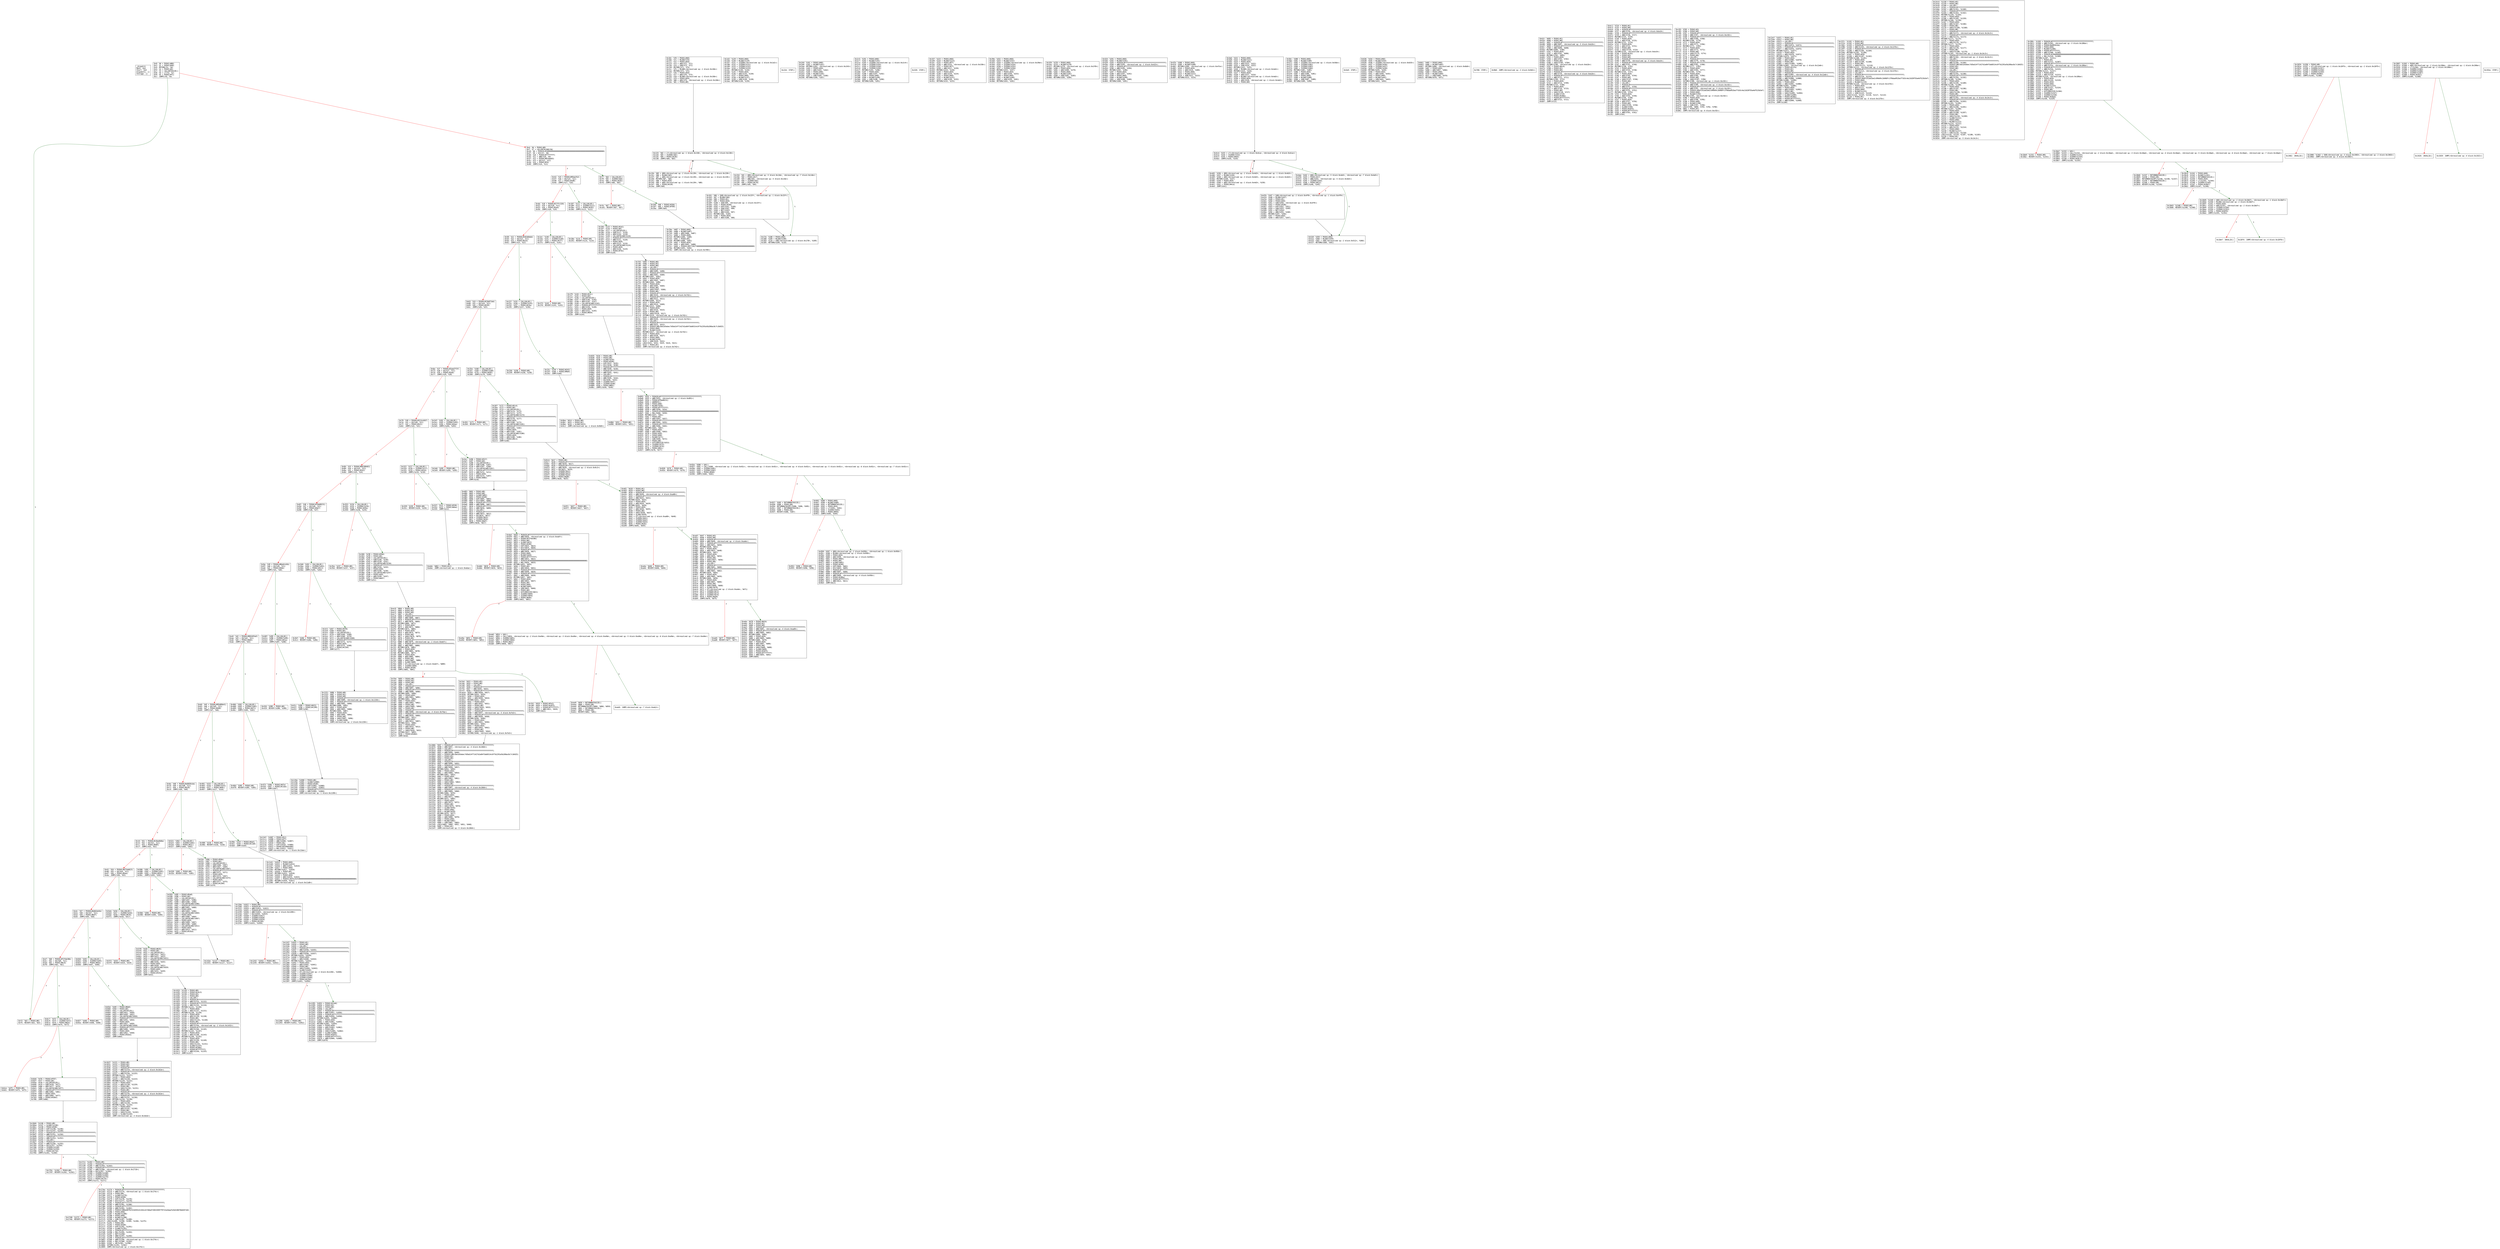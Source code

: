 digraph G {
graph [fontname = "consolas"];
node [fontname = "consolas"];
edge [fontname = "consolas"];
ff [label="{_dispatch\lHash: 0x0\lStart: 0x0\lArguments: []\lStorage: []\l}}", shape="record" ];block_0 [label="0x0: %0 = PUSH1(#80)\l0x2: %1 = PUSH1(#40)\l0x4: MSTORE(%1, %0)\l0x5: %2 = PUSH1(#4)\l0x7: %3 = CALLDATASIZE()\l0x8: %4 = LT(%3, %2)\l0x9: %5 = PUSH2(#f1)\l0xc: JUMPI(%5, %4)\l", shape="record"];
block_13 [label="0xd: %6 = PUSH1(#0)\l0xf: %7 = CALLDATALOAD(%6)\l0x10: %8 = PUSH29(#100000000000000000000000000000000000000000000000000000000)\l0x2f: %9 = DIV(%7, %8)\l0x30: %10 = PUSH4(#ffffffff)\l0x35: %11 = AND(%10, %9)\l0x37: %12 = PUSH4(#6fdde03)\l0x3c: %13 = EQ(%12, %11)\l0x3d: %14 = PUSH2(#f6)\l0x40: JUMPI(%14, %13)\l", shape="record"];
block_65 [label="0x42: %15 = PUSH4(#95ea7b3)\l0x47: %16 = EQ(%15, %11)\l0x48: %17 = PUSH2(#186)\l0x4b: JUMPI(%17, %16)\l", shape="record"];
block_76 [label="0x4d: %18 = PUSH4(#17ffc320)\l0x52: %19 = EQ(%18, %11)\l0x53: %20 = PUSH2(#1eb)\l0x56: JUMPI(%20, %19)\l", shape="record"];
block_87 [label="0x58: %21 = PUSH4(#18160ddd)\l0x5d: %22 = EQ(%21, %11)\l0x5e: %23 = PUSH2(#22e)\l0x61: JUMPI(%23, %22)\l", shape="record"];
block_98 [label="0x63: %24 = PUSH4(#23b872dd)\l0x68: %25 = EQ(%24, %11)\l0x69: %26 = PUSH2(#259)\l0x6c: JUMPI(%26, %25)\l", shape="record"];
block_109 [label="0x6e: %27 = PUSH4(#2aed7f3f)\l0x73: %28 = EQ(%27, %11)\l0x74: %29 = PUSH2(#2de)\l0x77: JUMPI(%29, %28)\l", shape="record"];
block_120 [label="0x79: %30 = PUSH4(#313ce567)\l0x7e: %31 = EQ(%30, %11)\l0x7f: %32 = PUSH2(#321)\l0x82: JUMPI(%32, %31)\l", shape="record"];
block_131 [label="0x84: %33 = PUSH4(#66188463)\l0x89: %34 = EQ(%33, %11)\l0x8a: %35 = PUSH2(#352)\l0x8d: JUMPI(%35, %34)\l", shape="record"];
block_142 [label="0x8f: %36 = PUSH4(#70a08231)\l0x94: %37 = EQ(%36, %11)\l0x95: %38 = PUSH2(#3b7)\l0x98: JUMPI(%38, %37)\l", shape="record"];
block_153 [label="0x9a: %39 = PUSH4(#8da5cb5b)\l0x9f: %40 = EQ(%39, %11)\l0xa0: %41 = PUSH2(#40e)\l0xa3: JUMPI(%41, %40)\l", shape="record"];
block_164 [label="0xa5: %42 = PUSH4(#902d55a5)\l0xaa: %43 = EQ(%42, %11)\l0xab: %44 = PUSH2(#465)\l0xae: JUMPI(%44, %43)\l", shape="record"];
block_175 [label="0xb0: %45 = PUSH4(#95d89b41)\l0xb5: %46 = EQ(%45, %11)\l0xb6: %47 = PUSH2(#490)\l0xb9: JUMPI(%47, %46)\l", shape="record"];
block_186 [label="0xbb: %48 = PUSH4(#a9059cbb)\l0xc0: %49 = EQ(%48, %11)\l0xc1: %50 = PUSH2(#520)\l0xc4: JUMPI(%50, %49)\l", shape="record"];
block_197 [label="0xc6: %51 = PUSH4(#c0ee0b8a)\l0xcb: %52 = EQ(%51, %11)\l0xcc: %53 = PUSH2(#585)\l0xcf: JUMPI(%53, %52)\l", shape="record"];
block_208 [label="0xd1: %54 = PUSH4(#d73dd623)\l0xd6: %55 = EQ(%54, %11)\l0xd7: %56 = PUSH2(#5ea)\l0xda: JUMPI(%56, %55)\l", shape="record"];
block_219 [label="0xdc: %57 = PUSH4(#dd62ed3e)\l0xe1: %58 = EQ(%57, %11)\l0xe2: %59 = PUSH2(#64f)\l0xe5: JUMPI(%59, %58)\l", shape="record"];
block_230 [label="0xe7: %60 = PUSH4(#f2fde38b)\l0xec: %61 = EQ(%60, %11)\l0xed: %62 = PUSH2(#6c6)\l0xf0: JUMPI(%62, %61)\l", shape="record"];
block_241 [label="0xf2: %63 = PUSH1(#0)\l0xf5: REVERT(%63, %63)\l", shape="record"];
block_246 [label="0xf7: %64 = CALLVALUE()\l0xf9: %65 = ISZERO(%64)\l0xfa: %66 = PUSH2(#102)\l0xfd: JUMPI(%66, %65)\l", shape="record"];
block_254 [label="0xfe: %67 = PUSH1(#0)\l0x101: REVERT(%67, %67)\l", shape="record"];
block_258 [label="0x104: %68 = PUSH2(#10b)\l0x107: %69 = PUSH2(#709)\l0x10a: JUMP(%69)\l", shape="record"];
block_267 [label="0x10c: %70 = PUSH1(#40)\l0x10e: %71 = MLOAD(%70)\l0x111: %72 = PUSH1(#20)\l0x113: %73 = ADD(%72, %71)\l0x116: %74 = SUB(%73, %71)\l0x118: MSTORE(%71, %74)\l0x11c: %75 = MLOAD(\<Unresolved sp:-1 block:0x10b\>)\l0x11e: MSTORE(%73, %75)\l0x11f: %76 = PUSH1(#20)\l0x121: %77 = ADD(%76, %73)\l0x125: %78 = MLOAD(\<Unresolved sp:-1 block:0x10b\>)\l0x127: %79 = PUSH1(#20)\l0x129: %80 = ADD(%79, \<Unresolved sp:-1 block:0x10b\>)\l0x12e: %81 = PUSH1(#0)\l", shape="record"];
block_304 [label="0x133: %82 = LT(\<Unresolved sp:-1 block:0x130\>, \<Unresolved sp:-4 block:0x130\>)\l0x134: %83 = ISZERO(%82)\l0x135: %84 = PUSH2(#14b)\l0x138: JUMPI(%84, %83)\l", shape="record"];
block_313 [label="0x13b: %85 = ADD(\<Unresolved sp:-2 block:0x139\>, \<Unresolved sp:-1 block:0x139\>)\l0x13c: %86 = MLOAD(%85)\l0x13f: %87 = ADD(\<Unresolved sp:-3 block:0x139\>, \<Unresolved sp:-1 block:0x139\>)\l0x140: MSTORE(%87, %86)\l0x141: %88 = PUSH1(#20)\l0x144: %89 = ADD(\<Unresolved sp:-1 block:0x139\>, %88)\l0x147: %90 = PUSH2(#130)\l0x14a: JUMP(%90)\l", shape="record"];
block_331 [label="0x154: %91 = ADD(\<Unresolved sp:-5 block:0x14b\>, \<Unresolved sp:-7 block:0x14b\>)\l0x156: %92 = PUSH1(#1f)\l0x158: %93 = AND(%92, \<Unresolved sp:-5 block:0x14b\>)\l0x15a: %94 = ISZERO(%93)\l0x15b: %95 = PUSH2(#178)\l0x15e: JUMPI(%95, %94)\l", shape="record"];
block_351 [label="0x161: %96 = SUB(\<Unresolved sp:-2 block:0x15f\>, \<Unresolved sp:-1 block:0x15f\>)\l0x163: %97 = MLOAD(%96)\l0x164: %98 = PUSH1(#1)\l0x167: %99 = PUSH1(#20)\l0x169: %100 = SUB(%99, \<Unresolved sp:-1 block:0x15f\>)\l0x16a: %101 = PUSH2(#100)\l0x16d: %102 = EXP(%101, %100)\l0x16e: %103 = SUB(%102, %98)\l0x16f: %104 = NOT(%103)\l0x170: %105 = AND(%104, %97)\l0x172: MSTORE(%96, %105)\l0x173: %106 = PUSH1(#20)\l0x175: %107 = ADD(%106, %96)\l", shape="record"];
block_376 [label="0x17e: %108 = PUSH1(#40)\l0x180: %109 = MLOAD(%108)\l0x183: %110 = SUB(\<Unresolved sp:-2 block:0x178\>, %109)\l0x185: RETURN(%109, %110)\l", shape="record"];
block_390 [label="0x187: %111 = CALLVALUE()\l0x189: %112 = ISZERO(%111)\l0x18a: %113 = PUSH2(#192)\l0x18d: JUMPI(%113, %112)\l", shape="record"];
block_398 [label="0x18e: %114 = PUSH1(#0)\l0x191: REVERT(%114, %114)\l", shape="record"];
block_402 [label="0x194: %115 = PUSH2(#1d1)\l0x197: %116 = PUSH1(#4)\l0x19a: %117 = CALLDATASIZE()\l0x19b: %118 = SUB(%117, %116)\l0x19d: %119 = ADD(%116, %118)\l0x1a1: %120 = CALLDATALOAD(%116)\l0x1a2: %121 = PUSH20(#ffffffffffffffffffffffffffffffffffffffff)\l0x1b7: %122 = AND(%121, %120)\l0x1b9: %123 = PUSH1(#20)\l0x1bb: %124 = ADD(%123, %116)\l0x1c1: %125 = CALLDATALOAD(%124)\l0x1c3: %126 = PUSH1(#20)\l0x1c5: %127 = ADD(%126, %124)\l0x1cd: %128 = PUSH2(#742)\l0x1d0: JUMP(%128)\l", shape="record"];
block_465 [label="0x1d2: %129 = PUSH1(#40)\l0x1d4: %130 = MLOAD(%129)\l0x1d7: %131 = ISZERO(\<Unresolved sp:-1 block:0x1d1\>)\l0x1d8: %132 = ISZERO(%131)\l0x1d9: %133 = ISZERO(%132)\l0x1da: %134 = ISZERO(%133)\l0x1dc: MSTORE(%130, %134)\l0x1dd: %135 = PUSH1(#20)\l0x1df: %136 = ADD(%135, %130)\l0x1e3: %137 = PUSH1(#40)\l0x1e5: %138 = MLOAD(%137)\l0x1e8: %139 = SUB(%136, %138)\l0x1ea: RETURN(%138, %139)\l", shape="record"];
block_491 [label="0x1ec: %140 = CALLVALUE()\l0x1ee: %141 = ISZERO(%140)\l0x1ef: %142 = PUSH2(#1f7)\l0x1f2: JUMPI(%142, %141)\l", shape="record"];
block_499 [label="0x1f3: %143 = PUSH1(#0)\l0x1f6: REVERT(%143, %143)\l", shape="record"];
block_503 [label="0x1f9: %144 = PUSH2(#22c)\l0x1fc: %145 = PUSH1(#4)\l0x1ff: %146 = CALLDATASIZE()\l0x200: %147 = SUB(%146, %145)\l0x202: %148 = ADD(%145, %147)\l0x206: %149 = CALLDATALOAD(%145)\l0x207: %150 = PUSH20(#ffffffffffffffffffffffffffffffffffffffff)\l0x21c: %151 = AND(%150, %149)\l0x21e: %152 = PUSH1(#20)\l0x220: %153 = ADD(%152, %145)\l0x228: %154 = PUSH2(#834)\l0x22b: JUMP(%154)\l", shape="record"];
block_556 [label="0x22d: STOP()\l", shape="record"];
block_558 [label="0x22f: %155 = CALLVALUE()\l0x231: %156 = ISZERO(%155)\l0x232: %157 = PUSH2(#23a)\l0x235: JUMPI(%157, %156)\l", shape="record"];
block_566 [label="0x236: %158 = PUSH1(#0)\l0x239: REVERT(%158, %158)\l", shape="record"];
block_570 [label="0x23c: %159 = PUSH2(#243)\l0x23f: %160 = PUSH2(#9b9)\l0x242: JUMP(%160)\l", shape="record"];
block_579 [label="0x244: %161 = PUSH1(#40)\l0x246: %162 = MLOAD(%161)\l0x24a: MSTORE(%162, \<Unresolved sp:-1 block:0x243\>)\l0x24b: %163 = PUSH1(#20)\l0x24d: %164 = ADD(%163, %162)\l0x251: %165 = PUSH1(#40)\l0x253: %166 = MLOAD(%165)\l0x256: %167 = SUB(%164, %166)\l0x258: RETURN(%166, %167)\l", shape="record"];
block_601 [label="0x25a: %168 = CALLVALUE()\l0x25c: %169 = ISZERO(%168)\l0x25d: %170 = PUSH2(#265)\l0x260: JUMPI(%170, %169)\l", shape="record"];
block_609 [label="0x261: %171 = PUSH1(#0)\l0x264: REVERT(%171, %171)\l", shape="record"];
block_613 [label="0x267: %172 = PUSH2(#2c4)\l0x26a: %173 = PUSH1(#4)\l0x26d: %174 = CALLDATASIZE()\l0x26e: %175 = SUB(%174, %173)\l0x270: %176 = ADD(%173, %175)\l0x274: %177 = CALLDATALOAD(%173)\l0x275: %178 = PUSH20(#ffffffffffffffffffffffffffffffffffffffff)\l0x28a: %179 = AND(%178, %177)\l0x28c: %180 = PUSH1(#20)\l0x28e: %181 = ADD(%180, %173)\l0x294: %182 = CALLDATALOAD(%181)\l0x295: %183 = PUSH20(#ffffffffffffffffffffffffffffffffffffffff)\l0x2aa: %184 = AND(%183, %182)\l0x2ac: %185 = PUSH1(#20)\l0x2ae: %186 = ADD(%185, %181)\l0x2b4: %187 = CALLDATALOAD(%186)\l0x2b6: %188 = PUSH1(#20)\l0x2b8: %189 = ADD(%188, %186)\l0x2c0: %190 = PUSH2(#9c3)\l0x2c3: JUMP(%190)\l", shape="record"];
block_708 [label="0x2c5: %191 = PUSH1(#40)\l0x2c7: %192 = MLOAD(%191)\l0x2ca: %193 = ISZERO(\<Unresolved sp:-1 block:0x2c4\>)\l0x2cb: %194 = ISZERO(%193)\l0x2cc: %195 = ISZERO(%194)\l0x2cd: %196 = ISZERO(%195)\l0x2cf: MSTORE(%192, %196)\l0x2d0: %197 = PUSH1(#20)\l0x2d2: %198 = ADD(%197, %192)\l0x2d6: %199 = PUSH1(#40)\l0x2d8: %200 = MLOAD(%199)\l0x2db: %201 = SUB(%198, %200)\l0x2dd: RETURN(%200, %201)\l", shape="record"];
block_734 [label="0x2df: %202 = CALLVALUE()\l0x2e1: %203 = ISZERO(%202)\l0x2e2: %204 = PUSH2(#2ea)\l0x2e5: JUMPI(%204, %203)\l", shape="record"];
block_742 [label="0x2e6: %205 = PUSH1(#0)\l0x2e9: REVERT(%205, %205)\l", shape="record"];
block_746 [label="0x2ec: %206 = PUSH2(#31f)\l0x2ef: %207 = PUSH1(#4)\l0x2f2: %208 = CALLDATASIZE()\l0x2f3: %209 = SUB(%208, %207)\l0x2f5: %210 = ADD(%207, %209)\l0x2f9: %211 = CALLDATALOAD(%207)\l0x2fa: %212 = PUSH20(#ffffffffffffffffffffffffffffffffffffffff)\l0x30f: %213 = AND(%212, %211)\l0x311: %214 = PUSH1(#20)\l0x313: %215 = ADD(%214, %207)\l0x31b: %216 = PUSH2(#d82)\l0x31e: JUMP(%216)\l", shape="record"];
block_799 [label="0x320: STOP()\l", shape="record"];
block_801 [label="0x322: %217 = CALLVALUE()\l0x324: %218 = ISZERO(%217)\l0x325: %219 = PUSH2(#32d)\l0x328: JUMPI(%219, %218)\l", shape="record"];
block_809 [label="0x329: %220 = PUSH1(#0)\l0x32c: REVERT(%220, %220)\l", shape="record"];
block_813 [label="0x32f: %221 = PUSH2(#336)\l0x332: %222 = PUSH2(#eba)\l0x335: JUMP(%222)\l", shape="record"];
block_822 [label="0x337: %223 = PUSH1(#40)\l0x339: %224 = MLOAD(%223)\l0x33c: %225 = PUSH1(#ff)\l0x33e: %226 = AND(%225, \<Unresolved sp:-1 block:0x336\>)\l0x33f: %227 = PUSH1(#ff)\l0x341: %228 = AND(%227, %226)\l0x343: MSTORE(%224, %228)\l0x344: %229 = PUSH1(#20)\l0x346: %230 = ADD(%229, %224)\l0x34a: %231 = PUSH1(#40)\l0x34c: %232 = MLOAD(%231)\l0x34f: %233 = SUB(%230, %232)\l0x351: RETURN(%232, %233)\l", shape="record"];
block_850 [label="0x353: %234 = CALLVALUE()\l0x355: %235 = ISZERO(%234)\l0x356: %236 = PUSH2(#35e)\l0x359: JUMPI(%236, %235)\l", shape="record"];
block_858 [label="0x35a: %237 = PUSH1(#0)\l0x35d: REVERT(%237, %237)\l", shape="record"];
block_862 [label="0x360: %238 = PUSH2(#39d)\l0x363: %239 = PUSH1(#4)\l0x366: %240 = CALLDATASIZE()\l0x367: %241 = SUB(%240, %239)\l0x369: %242 = ADD(%239, %241)\l0x36d: %243 = CALLDATALOAD(%239)\l0x36e: %244 = PUSH20(#ffffffffffffffffffffffffffffffffffffffff)\l0x383: %245 = AND(%244, %243)\l0x385: %246 = PUSH1(#20)\l0x387: %247 = ADD(%246, %239)\l0x38d: %248 = CALLDATALOAD(%247)\l0x38f: %249 = PUSH1(#20)\l0x391: %250 = ADD(%249, %247)\l0x399: %251 = PUSH2(#ebf)\l0x39c: JUMP(%251)\l", shape="record"];
block_925 [label="0x39e: %252 = PUSH1(#40)\l0x3a0: %253 = MLOAD(%252)\l0x3a3: %254 = ISZERO(\<Unresolved sp:-1 block:0x39d\>)\l0x3a4: %255 = ISZERO(%254)\l0x3a5: %256 = ISZERO(%255)\l0x3a6: %257 = ISZERO(%256)\l0x3a8: MSTORE(%253, %257)\l0x3a9: %258 = PUSH1(#20)\l0x3ab: %259 = ADD(%258, %253)\l0x3af: %260 = PUSH1(#40)\l0x3b1: %261 = MLOAD(%260)\l0x3b4: %262 = SUB(%259, %261)\l0x3b6: RETURN(%261, %262)\l", shape="record"];
block_951 [label="0x3b8: %263 = CALLVALUE()\l0x3ba: %264 = ISZERO(%263)\l0x3bb: %265 = PUSH2(#3c3)\l0x3be: JUMPI(%265, %264)\l", shape="record"];
block_959 [label="0x3bf: %266 = PUSH1(#0)\l0x3c2: REVERT(%266, %266)\l", shape="record"];
block_963 [label="0x3c5: %267 = PUSH2(#3f8)\l0x3c8: %268 = PUSH1(#4)\l0x3cb: %269 = CALLDATASIZE()\l0x3cc: %270 = SUB(%269, %268)\l0x3ce: %271 = ADD(%268, %270)\l0x3d2: %272 = CALLDATALOAD(%268)\l0x3d3: %273 = PUSH20(#ffffffffffffffffffffffffffffffffffffffff)\l0x3e8: %274 = AND(%273, %272)\l0x3ea: %275 = PUSH1(#20)\l0x3ec: %276 = ADD(%275, %268)\l0x3f4: %277 = PUSH2(#1150)\l0x3f7: JUMP(%277)\l", shape="record"];
block_1016 [label="0x3f9: %278 = PUSH1(#40)\l0x3fb: %279 = MLOAD(%278)\l0x3ff: MSTORE(%279, \<Unresolved sp:-1 block:0x3f8\>)\l0x400: %280 = PUSH1(#20)\l0x402: %281 = ADD(%280, %279)\l0x406: %282 = PUSH1(#40)\l0x408: %283 = MLOAD(%282)\l0x40b: %284 = SUB(%281, %283)\l0x40d: RETURN(%283, %284)\l", shape="record"];
block_1038 [label="0x40f: %285 = CALLVALUE()\l0x411: %286 = ISZERO(%285)\l0x412: %287 = PUSH2(#41a)\l0x415: JUMPI(%287, %286)\l", shape="record"];
block_1046 [label="0x416: %288 = PUSH1(#0)\l0x419: REVERT(%288, %288)\l", shape="record"];
block_1050 [label="0x41c: %289 = PUSH2(#423)\l0x41f: %290 = PUSH2(#1199)\l0x422: JUMP(%290)\l", shape="record"];
block_1059 [label="0x424: %291 = PUSH1(#40)\l0x426: %292 = MLOAD(%291)\l0x429: %293 = PUSH20(#ffffffffffffffffffffffffffffffffffffffff)\l0x43e: %294 = AND(%293, \<Unresolved sp:-1 block:0x423\>)\l0x43f: %295 = PUSH20(#ffffffffffffffffffffffffffffffffffffffff)\l0x454: %296 = AND(%295, %294)\l0x456: MSTORE(%292, %296)\l0x457: %297 = PUSH1(#20)\l0x459: %298 = ADD(%297, %292)\l0x45d: %299 = PUSH1(#40)\l0x45f: %300 = MLOAD(%299)\l0x462: %301 = SUB(%298, %300)\l0x464: RETURN(%300, %301)\l", shape="record"];
block_1125 [label="0x466: %302 = CALLVALUE()\l0x468: %303 = ISZERO(%302)\l0x469: %304 = PUSH2(#471)\l0x46c: JUMPI(%304, %303)\l", shape="record"];
block_1133 [label="0x46d: %305 = PUSH1(#0)\l0x470: REVERT(%305, %305)\l", shape="record"];
block_1137 [label="0x473: %306 = PUSH2(#47a)\l0x476: %307 = PUSH2(#11be)\l0x479: JUMP(%307)\l", shape="record"];
block_1146 [label="0x47b: %308 = PUSH1(#40)\l0x47d: %309 = MLOAD(%308)\l0x481: MSTORE(%309, \<Unresolved sp:-1 block:0x47a\>)\l0x482: %310 = PUSH1(#20)\l0x484: %311 = ADD(%310, %309)\l0x488: %312 = PUSH1(#40)\l0x48a: %313 = MLOAD(%312)\l0x48d: %314 = SUB(%311, %313)\l0x48f: RETURN(%313, %314)\l", shape="record"];
block_1168 [label="0x491: %315 = CALLVALUE()\l0x493: %316 = ISZERO(%315)\l0x494: %317 = PUSH2(#49c)\l0x497: JUMPI(%317, %316)\l", shape="record"];
block_1176 [label="0x498: %318 = PUSH1(#0)\l0x49b: REVERT(%318, %318)\l", shape="record"];
block_1180 [label="0x49e: %319 = PUSH2(#4a5)\l0x4a1: %320 = PUSH2(#11d0)\l0x4a4: JUMP(%320)\l", shape="record"];
block_1189 [label="0x4a6: %321 = PUSH1(#40)\l0x4a8: %322 = MLOAD(%321)\l0x4ab: %323 = PUSH1(#20)\l0x4ad: %324 = ADD(%323, %322)\l0x4b0: %325 = SUB(%324, %322)\l0x4b2: MSTORE(%322, %325)\l0x4b6: %326 = MLOAD(\<Unresolved sp:-1 block:0x4a5\>)\l0x4b8: MSTORE(%324, %326)\l0x4b9: %327 = PUSH1(#20)\l0x4bb: %328 = ADD(%327, %324)\l0x4bf: %329 = MLOAD(\<Unresolved sp:-1 block:0x4a5\>)\l0x4c1: %330 = PUSH1(#20)\l0x4c3: %331 = ADD(%330, \<Unresolved sp:-1 block:0x4a5\>)\l0x4c8: %332 = PUSH1(#0)\l", shape="record"];
block_1226 [label="0x4cd: %333 = LT(\<Unresolved sp:-1 block:0x4ca\>, \<Unresolved sp:-4 block:0x4ca\>)\l0x4ce: %334 = ISZERO(%333)\l0x4cf: %335 = PUSH2(#4e5)\l0x4d2: JUMPI(%335, %334)\l", shape="record"];
block_1235 [label="0x4d5: %336 = ADD(\<Unresolved sp:-2 block:0x4d3\>, \<Unresolved sp:-1 block:0x4d3\>)\l0x4d6: %337 = MLOAD(%336)\l0x4d9: %338 = ADD(\<Unresolved sp:-3 block:0x4d3\>, \<Unresolved sp:-1 block:0x4d3\>)\l0x4da: MSTORE(%338, %337)\l0x4db: %339 = PUSH1(#20)\l0x4de: %340 = ADD(\<Unresolved sp:-1 block:0x4d3\>, %339)\l0x4e1: %341 = PUSH2(#4ca)\l0x4e4: JUMP(%341)\l", shape="record"];
block_1253 [label="0x4ee: %342 = ADD(\<Unresolved sp:-5 block:0x4e5\>, \<Unresolved sp:-7 block:0x4e5\>)\l0x4f0: %343 = PUSH1(#1f)\l0x4f2: %344 = AND(%343, \<Unresolved sp:-5 block:0x4e5\>)\l0x4f4: %345 = ISZERO(%344)\l0x4f5: %346 = PUSH2(#512)\l0x4f8: JUMPI(%346, %345)\l", shape="record"];
block_1273 [label="0x4fb: %347 = SUB(\<Unresolved sp:-2 block:0x4f9\>, \<Unresolved sp:-1 block:0x4f9\>)\l0x4fd: %348 = MLOAD(%347)\l0x4fe: %349 = PUSH1(#1)\l0x501: %350 = PUSH1(#20)\l0x503: %351 = SUB(%350, \<Unresolved sp:-1 block:0x4f9\>)\l0x504: %352 = PUSH2(#100)\l0x507: %353 = EXP(%352, %351)\l0x508: %354 = SUB(%353, %349)\l0x509: %355 = NOT(%354)\l0x50a: %356 = AND(%355, %348)\l0x50c: MSTORE(%347, %356)\l0x50d: %357 = PUSH1(#20)\l0x50f: %358 = ADD(%357, %347)\l", shape="record"];
block_1298 [label="0x518: %359 = PUSH1(#40)\l0x51a: %360 = MLOAD(%359)\l0x51d: %361 = SUB(\<Unresolved sp:-2 block:0x512\>, %360)\l0x51f: RETURN(%360, %361)\l", shape="record"];
block_1312 [label="0x521: %362 = CALLVALUE()\l0x523: %363 = ISZERO(%362)\l0x524: %364 = PUSH2(#52c)\l0x527: JUMPI(%364, %363)\l", shape="record"];
block_1320 [label="0x528: %365 = PUSH1(#0)\l0x52b: REVERT(%365, %365)\l", shape="record"];
block_1324 [label="0x52e: %366 = PUSH2(#56b)\l0x531: %367 = PUSH1(#4)\l0x534: %368 = CALLDATASIZE()\l0x535: %369 = SUB(%368, %367)\l0x537: %370 = ADD(%367, %369)\l0x53b: %371 = CALLDATALOAD(%367)\l0x53c: %372 = PUSH20(#ffffffffffffffffffffffffffffffffffffffff)\l0x551: %373 = AND(%372, %371)\l0x553: %374 = PUSH1(#20)\l0x555: %375 = ADD(%374, %367)\l0x55b: %376 = CALLDATALOAD(%375)\l0x55d: %377 = PUSH1(#20)\l0x55f: %378 = ADD(%377, %375)\l0x567: %379 = PUSH2(#1209)\l0x56a: JUMP(%379)\l", shape="record"];
block_1387 [label="0x56c: %380 = PUSH1(#40)\l0x56e: %381 = MLOAD(%380)\l0x571: %382 = ISZERO(\<Unresolved sp:-1 block:0x56b\>)\l0x572: %383 = ISZERO(%382)\l0x573: %384 = ISZERO(%383)\l0x574: %385 = ISZERO(%384)\l0x576: MSTORE(%381, %385)\l0x577: %386 = PUSH1(#20)\l0x579: %387 = ADD(%386, %381)\l0x57d: %388 = PUSH1(#40)\l0x57f: %389 = MLOAD(%388)\l0x582: %390 = SUB(%387, %389)\l0x584: RETURN(%389, %390)\l", shape="record"];
block_1413 [label="0x586: %391 = CALLVALUE()\l0x588: %392 = ISZERO(%391)\l0x589: %393 = PUSH2(#591)\l0x58c: JUMPI(%393, %392)\l", shape="record"];
block_1421 [label="0x58d: %394 = PUSH1(#0)\l0x590: REVERT(%394, %394)\l", shape="record"];
block_1425 [label="0x593: %395 = PUSH2(#5e8)\l0x596: %396 = PUSH1(#4)\l0x599: %397 = CALLDATASIZE()\l0x59a: %398 = SUB(%397, %396)\l0x59c: %399 = ADD(%396, %398)\l0x5a0: %400 = CALLDATALOAD(%396)\l0x5a1: %401 = PUSH20(#ffffffffffffffffffffffffffffffffffffffff)\l0x5b6: %402 = AND(%401, %400)\l0x5b8: %403 = PUSH1(#20)\l0x5ba: %404 = ADD(%403, %396)\l0x5c0: %405 = CALLDATALOAD(%404)\l0x5c2: %406 = PUSH1(#20)\l0x5c4: %407 = ADD(%406, %404)\l0x5ca: %408 = CALLDATALOAD(%407)\l0x5cc: %409 = PUSH1(#20)\l0x5ce: %410 = ADD(%409, %407)\l0x5d1: %411 = ADD(%396, %408)\l0x5d3: %412 = CALLDATALOAD(%411)\l0x5d5: %413 = PUSH1(#20)\l0x5d7: %414 = ADD(%413, %411)\l0x5e4: %415 = PUSH2(#142d)\l0x5e7: JUMP(%415)\l", shape="record"];
block_1512 [label="0x5e9: STOP()\l", shape="record"];
block_1514 [label="0x5eb: %416 = CALLVALUE()\l0x5ed: %417 = ISZERO(%416)\l0x5ee: %418 = PUSH2(#5f6)\l0x5f1: JUMPI(%418, %417)\l", shape="record"];
block_1522 [label="0x5f2: %419 = PUSH1(#0)\l0x5f5: REVERT(%419, %419)\l", shape="record"];
block_1526 [label="0x5f8: %420 = PUSH2(#635)\l0x5fb: %421 = PUSH1(#4)\l0x5fe: %422 = CALLDATASIZE()\l0x5ff: %423 = SUB(%422, %421)\l0x601: %424 = ADD(%421, %423)\l0x605: %425 = CALLDATALOAD(%421)\l0x606: %426 = PUSH20(#ffffffffffffffffffffffffffffffffffffffff)\l0x61b: %427 = AND(%426, %425)\l0x61d: %428 = PUSH1(#20)\l0x61f: %429 = ADD(%428, %421)\l0x625: %430 = CALLDATALOAD(%429)\l0x627: %431 = PUSH1(#20)\l0x629: %432 = ADD(%431, %429)\l0x631: %433 = PUSH2(#1432)\l0x634: JUMP(%433)\l", shape="record"];
block_1589 [label="0x636: %434 = PUSH1(#40)\l0x638: %435 = MLOAD(%434)\l0x63b: %436 = ISZERO(\<Unresolved sp:-1 block:0x635\>)\l0x63c: %437 = ISZERO(%436)\l0x63d: %438 = ISZERO(%437)\l0x63e: %439 = ISZERO(%438)\l0x640: MSTORE(%435, %439)\l0x641: %440 = PUSH1(#20)\l0x643: %441 = ADD(%440, %435)\l0x647: %442 = PUSH1(#40)\l0x649: %443 = MLOAD(%442)\l0x64c: %444 = SUB(%441, %443)\l0x64e: RETURN(%443, %444)\l", shape="record"];
block_1615 [label="0x650: %445 = CALLVALUE()\l0x652: %446 = ISZERO(%445)\l0x653: %447 = PUSH2(#65b)\l0x656: JUMPI(%447, %446)\l", shape="record"];
block_1623 [label="0x657: %448 = PUSH1(#0)\l0x65a: REVERT(%448, %448)\l", shape="record"];
block_1627 [label="0x65d: %449 = PUSH2(#6b0)\l0x660: %450 = PUSH1(#4)\l0x663: %451 = CALLDATASIZE()\l0x664: %452 = SUB(%451, %450)\l0x666: %453 = ADD(%450, %452)\l0x66a: %454 = CALLDATALOAD(%450)\l0x66b: %455 = PUSH20(#ffffffffffffffffffffffffffffffffffffffff)\l0x680: %456 = AND(%455, %454)\l0x682: %457 = PUSH1(#20)\l0x684: %458 = ADD(%457, %450)\l0x68a: %459 = CALLDATALOAD(%458)\l0x68b: %460 = PUSH20(#ffffffffffffffffffffffffffffffffffffffff)\l0x6a0: %461 = AND(%460, %459)\l0x6a2: %462 = PUSH1(#20)\l0x6a4: %463 = ADD(%462, %458)\l0x6ac: %464 = PUSH2(#162e)\l0x6af: JUMP(%464)\l", shape="record"];
block_1712 [label="0x6b1: %465 = PUSH1(#40)\l0x6b3: %466 = MLOAD(%465)\l0x6b7: MSTORE(%466, \<Unresolved sp:-1 block:0x6b0\>)\l0x6b8: %467 = PUSH1(#20)\l0x6ba: %468 = ADD(%467, %466)\l0x6be: %469 = PUSH1(#40)\l0x6c0: %470 = MLOAD(%469)\l0x6c3: %471 = SUB(%468, %470)\l0x6c5: RETURN(%470, %471)\l", shape="record"];
block_1734 [label="0x6c7: %472 = CALLVALUE()\l0x6c9: %473 = ISZERO(%472)\l0x6ca: %474 = PUSH2(#6d2)\l0x6cd: JUMPI(%474, %473)\l", shape="record"];
block_1742 [label="0x6ce: %475 = PUSH1(#0)\l0x6d1: REVERT(%475, %475)\l", shape="record"];
block_1746 [label="0x6d4: %476 = PUSH2(#707)\l0x6d7: %477 = PUSH1(#4)\l0x6da: %478 = CALLDATASIZE()\l0x6db: %479 = SUB(%478, %477)\l0x6dd: %480 = ADD(%477, %479)\l0x6e1: %481 = CALLDATALOAD(%477)\l0x6e2: %482 = PUSH20(#ffffffffffffffffffffffffffffffffffffffff)\l0x6f7: %483 = AND(%482, %481)\l0x6f9: %484 = PUSH1(#20)\l0x6fb: %485 = ADD(%484, %477)\l0x703: %486 = PUSH2(#16b5)\l0x706: JUMP(%486)\l", shape="record"];
block_1799 [label="0x708: STOP()\l", shape="record"];
block_1801 [label="0x70a: %487 = PUSH1(#40)\l0x70d: %488 = MLOAD(%487)\l0x710: %489 = ADD(%488, %487)\l0x711: %490 = PUSH1(#40)\l0x713: MSTORE(%490, %489)\l0x715: %491 = PUSH1(#4)\l0x718: MSTORE(%488, %491)\l0x719: %492 = PUSH1(#20)\l0x71b: %493 = ADD(%492, %488)\l0x71c: %494 = PUSH32(#4f72627300000000000000000000000000000000000000000000000000000000)\l0x73e: MSTORE(%493, %494)\l0x741: JUMP(\<Unresolved sp:-1 block:0x709\>)\l", shape="record"];
block_1858 [label="0x743: %495 = PUSH1(#0)\l0x746: %496 = PUSH1(#3)\l0x748: %497 = PUSH1(#0)\l0x74a: %498 = CALLER()\l0x74b: %499 = PUSH20(#ffffffffffffffffffffffffffffffffffffffff)\l0x760: %500 = AND(%499, %498)\l0x761: %501 = PUSH20(#ffffffffffffffffffffffffffffffffffffffff)\l0x776: %502 = AND(%501, %500)\l0x778: MSTORE(%497, %502)\l0x779: %503 = PUSH1(#20)\l0x77b: %504 = ADD(%503, %497)\l0x77e: MSTORE(%504, %496)\l0x77f: %505 = PUSH1(#20)\l0x781: %506 = ADD(%505, %504)\l0x782: %507 = PUSH1(#0)\l0x784: %508 = SHA3(%507, %506)\l0x785: %509 = PUSH1(#0)\l0x788: %510 = PUSH20(#ffffffffffffffffffffffffffffffffffffffff)\l0x79d: %511 = AND(%510, \<Unresolved sp:-2 block:0x742\>)\l0x79e: %512 = PUSH20(#ffffffffffffffffffffffffffffffffffffffff)\l0x7b3: %513 = AND(%512, %511)\l0x7b5: MSTORE(%509, %513)\l0x7b6: %514 = PUSH1(#20)\l0x7b8: %515 = ADD(%514, %509)\l0x7bb: MSTORE(%515, %508)\l0x7bc: %516 = PUSH1(#20)\l0x7be: %517 = ADD(%516, %515)\l0x7bf: %518 = PUSH1(#0)\l0x7c1: %519 = SHA3(%518, %517)\l0x7c4: SSTORE(%519, \<Unresolved sp:-1 block:0x742\>)\l0x7c7: %520 = PUSH20(#ffffffffffffffffffffffffffffffffffffffff)\l0x7dc: %521 = AND(%520, \<Unresolved sp:-2 block:0x742\>)\l0x7dd: %522 = CALLER()\l0x7de: %523 = PUSH20(#ffffffffffffffffffffffffffffffffffffffff)\l0x7f3: %524 = AND(%523, %522)\l0x7f4: %525 = PUSH32(#8c5be1e5ebec7d5bd14f71427d1e84f3dd0314c0f7b2291e5b200ac8c7c3b925)\l0x816: %526 = PUSH1(#40)\l0x818: %527 = MLOAD(%526)\l0x81c: MSTORE(%527, \<Unresolved sp:-1 block:0x742\>)\l0x81d: %528 = PUSH1(#20)\l0x81f: %529 = ADD(%528, %527)\l0x823: %530 = PUSH1(#40)\l0x825: %531 = MLOAD(%530)\l0x828: %532 = SUB(%529, %531)\l0x82a: LOG3(%531, %532, %525, %524, %521)\l0x82b: %533 = PUSH1(#1)\l0x833: JUMP(\<Unresolved sp:-3 block:0x742\>)\l", shape="record"];
block_2100 [label="0x835: %534 = PUSH1(#0)\l0x838: %535 = PUSH1(#0)\l0x83b: %536 = SLOAD(%534)\l0x83d: %537 = PUSH2(#100)\l0x840: %538 = EXP(%537, %535)\l0x842: %539 = DIV(%536, %538)\l0x843: %540 = PUSH20(#ffffffffffffffffffffffffffffffffffffffff)\l0x858: %541 = AND(%540, %539)\l0x859: %542 = PUSH20(#ffffffffffffffffffffffffffffffffffffffff)\l0x86e: %543 = AND(%542, %541)\l0x86f: %544 = CALLER()\l0x870: %545 = PUSH20(#ffffffffffffffffffffffffffffffffffffffff)\l0x885: %546 = AND(%545, %544)\l0x886: %547 = EQ(%546, %543)\l0x887: %548 = ISZERO(%547)\l0x888: %549 = ISZERO(%548)\l0x889: %550 = PUSH2(#891)\l0x88c: JUMPI(%550, %549)\l", shape="record"];
block_2189 [label="0x88d: %551 = PUSH1(#0)\l0x890: REVERT(%551, %551)\l", shape="record"];
block_2193 [label="0x893: %552 = PUSH20(#ffffffffffffffffffffffffffffffffffffffff)\l0x8a8: %553 = AND(%552, \<Unresolved sp:-2 block:0x891\>)\l0x8a9: %554 = PUSH4(#70a08231)\l0x8ae: %555 = ADDRESS()\l0x8af: %556 = PUSH1(#40)\l0x8b1: %557 = MLOAD(%556)\l0x8b3: %558 = PUSH4(#ffffffff)\l0x8b8: %559 = AND(%558, %554)\l0x8b9: %560 = PUSH29(#100000000000000000000000000000000000000000000000000000000)\l0x8d7: %561 = MUL(%560, %559)\l0x8d9: MSTORE(%557, %561)\l0x8da: %562 = PUSH1(#4)\l0x8dc: %563 = ADD(%562, %557)\l0x8df: %564 = PUSH20(#ffffffffffffffffffffffffffffffffffffffff)\l0x8f4: %565 = AND(%564, %555)\l0x8f5: %566 = PUSH20(#ffffffffffffffffffffffffffffffffffffffff)\l0x90a: %567 = AND(%566, %565)\l0x90c: MSTORE(%563, %567)\l0x90d: %568 = PUSH1(#20)\l0x90f: %569 = ADD(%568, %563)\l0x913: %570 = PUSH1(#20)\l0x915: %571 = PUSH1(#40)\l0x917: %572 = MLOAD(%571)\l0x91a: %573 = SUB(%569, %572)\l0x91c: %574 = PUSH1(#0)\l0x920: %575 = EXTCODESIZE(%553)\l0x921: %576 = ISZERO(%575)\l0x923: %577 = ISZERO(%576)\l0x924: %578 = PUSH2(#92c)\l0x927: JUMPI(%578, %577)\l", shape="record"];
block_2344 [label="0x928: %579 = PUSH1(#0)\l0x92b: REVERT(%579, %579)\l", shape="record"];
block_2348 [label="0x92e: %580 = GAS()\l0x92f: %581 = CALL(%580, \<Unresolved sp:-2 block:0x92c\>, \<Unresolved sp:-3 block:0x92c\>, \<Unresolved sp:-4 block:0x92c\>, \<Unresolved sp:-5 block:0x92c\>, \<Unresolved sp:-6 block:0x92c\>, \<Unresolved sp:-7 block:0x92c\>)\l0x930: %582 = ISZERO(%581)\l0x932: %583 = ISZERO(%582)\l0x933: %584 = PUSH2(#940)\l0x936: JUMPI(%584, %583)\l", shape="record"];
block_2359 [label="0x937: %585 = RETURNDATASIZE()\l0x938: %586 = PUSH1(#0)\l0x93b: RETURNDATACOPY(%586, %586, %585)\l0x93c: %587 = RETURNDATASIZE()\l0x93d: %588 = PUSH1(#0)\l0x93f: REVERT(%588, %587)\l", shape="record"];
block_2368 [label="0x945: %589 = PUSH1(#40)\l0x947: %590 = MLOAD(%589)\l0x948: %591 = RETURNDATASIZE()\l0x949: %592 = PUSH1(#20)\l0x94c: %593 = LT(%591, %592)\l0x94d: %594 = ISZERO(%593)\l0x94e: %595 = PUSH2(#956)\l0x951: JUMPI(%595, %594)\l", shape="record"];
block_2386 [label="0x952: %596 = PUSH1(#0)\l0x955: REVERT(%596, %596)\l", shape="record"];
block_2390 [label="0x958: %597 = ADD(\<Unresolved sp:-2 block:0x956\>, \<Unresolved sp:-1 block:0x956\>)\l0x95c: %598 = MLOAD(\<Unresolved sp:-2 block:0x956\>)\l0x95e: %599 = PUSH1(#20)\l0x960: %600 = ADD(%599, \<Unresolved sp:-2 block:0x956\>)\l0x96a: %601 = PUSH2(#9b5)\l0x96d: %602 = PUSH1(#0)\l0x971: %603 = SLOAD(%602)\l0x973: %604 = PUSH2(#100)\l0x976: %605 = EXP(%604, %602)\l0x978: %606 = DIV(%603, %605)\l0x979: %607 = PUSH20(#ffffffffffffffffffffffffffffffffffffffff)\l0x98e: %608 = AND(%607, %606)\l0x991: %609 = PUSH20(#ffffffffffffffffffffffffffffffffffffffff)\l0x9a6: %610 = AND(%609, \<Unresolved sp:-4 block:0x956\>)\l0x9a7: %611 = PUSH2(#180a)\l0x9ae: %612 = PUSH4(#ffffffff)\l0x9b3: %613 = AND(%612, %611)\l0x9b4: JUMP(%613)\l", shape="record"];
block_2485 [label="0x9b8: JUMP(\<Unresolved sp:-3 block:0x9b5\>)\l", shape="record"];
block_2489 [label="0x9ba: %614 = PUSH1(#0)\l0x9bc: %615 = PUSH1(#2)\l0x9be: %616 = SLOAD(%615)\l0x9c2: JUMP(\<Unresolved sp:-1 block:0x9b9\>)\l", shape="record"];
block_2499 [label="0x9c4: %617 = PUSH1(#0)\l0x9c7: %618 = PUSH20(#ffffffffffffffffffffffffffffffffffffffff)\l0x9dc: %619 = AND(%618, %617)\l0x9de: %620 = PUSH20(#ffffffffffffffffffffffffffffffffffffffff)\l0x9f3: %621 = AND(%620, \<Unresolved sp:-2 block:0x9c3\>)\l0x9f4: %622 = EQ(%621, %619)\l0x9f5: %623 = ISZERO(%622)\l0x9f6: %624 = ISZERO(%623)\l0x9f7: %625 = ISZERO(%624)\l0x9f8: %626 = PUSH2(#a00)\l0x9fb: JUMPI(%626, %625)\l", shape="record"];
block_2556 [label="0x9fc: %627 = PUSH1(#0)\l0x9ff: REVERT(%627, %627)\l", shape="record"];
block_2560 [label="0xa01: %628 = PUSH1(#1)\l0xa03: %629 = PUSH1(#0)\l0xa06: %630 = PUSH20(#ffffffffffffffffffffffffffffffffffffffff)\l0xa1b: %631 = AND(%630, \<Unresolved sp:-4 block:0xa00\>)\l0xa1c: %632 = PUSH20(#ffffffffffffffffffffffffffffffffffffffff)\l0xa31: %633 = AND(%632, %631)\l0xa33: MSTORE(%629, %633)\l0xa34: %634 = PUSH1(#20)\l0xa36: %635 = ADD(%634, %629)\l0xa39: MSTORE(%635, %628)\l0xa3a: %636 = PUSH1(#20)\l0xa3c: %637 = ADD(%636, %635)\l0xa3d: %638 = PUSH1(#0)\l0xa3f: %639 = SHA3(%638, %637)\l0xa40: %640 = SLOAD(%639)\l0xa42: %641 = GT(\<Unresolved sp:-2 block:0xa00\>, %640)\l0xa43: %642 = ISZERO(%641)\l0xa44: %643 = ISZERO(%642)\l0xa45: %644 = ISZERO(%643)\l0xa46: %645 = PUSH2(#a4e)\l0xa49: JUMPI(%645, %644)\l", shape="record"];
block_2634 [label="0xa4a: %646 = PUSH1(#0)\l0xa4d: REVERT(%646, %646)\l", shape="record"];
block_2638 [label="0xa4f: %647 = PUSH1(#3)\l0xa51: %648 = PUSH1(#0)\l0xa54: %649 = PUSH20(#ffffffffffffffffffffffffffffffffffffffff)\l0xa69: %650 = AND(%649, \<Unresolved sp:-4 block:0xa4e\>)\l0xa6a: %651 = PUSH20(#ffffffffffffffffffffffffffffffffffffffff)\l0xa7f: %652 = AND(%651, %650)\l0xa81: MSTORE(%648, %652)\l0xa82: %653 = PUSH1(#20)\l0xa84: %654 = ADD(%653, %648)\l0xa87: MSTORE(%654, %647)\l0xa88: %655 = PUSH1(#20)\l0xa8a: %656 = ADD(%655, %654)\l0xa8b: %657 = PUSH1(#0)\l0xa8d: %658 = SHA3(%657, %656)\l0xa8e: %659 = PUSH1(#0)\l0xa90: %660 = CALLER()\l0xa91: %661 = PUSH20(#ffffffffffffffffffffffffffffffffffffffff)\l0xaa6: %662 = AND(%661, %660)\l0xaa7: %663 = PUSH20(#ffffffffffffffffffffffffffffffffffffffff)\l0xabc: %664 = AND(%663, %662)\l0xabe: MSTORE(%659, %664)\l0xabf: %665 = PUSH1(#20)\l0xac1: %666 = ADD(%665, %659)\l0xac4: MSTORE(%666, %658)\l0xac5: %667 = PUSH1(#20)\l0xac7: %668 = ADD(%667, %666)\l0xac8: %669 = PUSH1(#0)\l0xaca: %670 = SHA3(%669, %668)\l0xacb: %671 = SLOAD(%670)\l0xacd: %672 = GT(\<Unresolved sp:-2 block:0xa4e\>, %671)\l0xace: %673 = ISZERO(%672)\l0xacf: %674 = ISZERO(%673)\l0xad0: %675 = ISZERO(%674)\l0xad1: %676 = PUSH2(#ad9)\l0xad4: JUMPI(%676, %675)\l", shape="record"];
block_2773 [label="0xad5: %677 = PUSH1(#0)\l0xad8: REVERT(%677, %677)\l", shape="record"];
block_2777 [label="0xada: %678 = PUSH2(#b2b)\l0xade: %679 = PUSH1(#1)\l0xae0: %680 = PUSH1(#0)\l0xae3: %681 = PUSH20(#ffffffffffffffffffffffffffffffffffffffff)\l0xaf8: %682 = AND(%681, \<Unresolved sp:-4 block:0xad9\>)\l0xaf9: %683 = PUSH20(#ffffffffffffffffffffffffffffffffffffffff)\l0xb0e: %684 = AND(%683, %682)\l0xb10: MSTORE(%680, %684)\l0xb11: %685 = PUSH1(#20)\l0xb13: %686 = ADD(%685, %680)\l0xb16: MSTORE(%686, %679)\l0xb17: %687 = PUSH1(#20)\l0xb19: %688 = ADD(%687, %686)\l0xb1a: %689 = PUSH1(#0)\l0xb1c: %690 = SHA3(%689, %688)\l0xb1d: %691 = SLOAD(%690)\l0xb1e: %692 = PUSH2(#18f5)\l0xb24: %693 = PUSH4(#ffffffff)\l0xb29: %694 = AND(%693, %692)\l0xb2a: JUMP(%694)\l", shape="record"];
block_2859 [label="0xb2c: %695 = PUSH1(#1)\l0xb2e: %696 = PUSH1(#0)\l0xb31: %697 = PUSH20(#ffffffffffffffffffffffffffffffffffffffff)\l0xb46: %698 = AND(%697, \<Unresolved sp:-5 block:0xb2b\>)\l0xb47: %699 = PUSH20(#ffffffffffffffffffffffffffffffffffffffff)\l0xb5c: %700 = AND(%699, %698)\l0xb5e: MSTORE(%696, %700)\l0xb5f: %701 = PUSH1(#20)\l0xb61: %702 = ADD(%701, %696)\l0xb64: MSTORE(%702, %695)\l0xb65: %703 = PUSH1(#20)\l0xb67: %704 = ADD(%703, %702)\l0xb68: %705 = PUSH1(#0)\l0xb6a: %706 = SHA3(%705, %704)\l0xb6d: SSTORE(%706, \<Unresolved sp:-1 block:0xb2b\>)\l0xb6f: %707 = PUSH2(#bc0)\l0xb73: %708 = PUSH1(#1)\l0xb75: %709 = PUSH1(#0)\l0xb78: %710 = PUSH20(#ffffffffffffffffffffffffffffffffffffffff)\l0xb8d: %711 = AND(%710, \<Unresolved sp:-4 block:0xb2b\>)\l0xb8e: %712 = PUSH20(#ffffffffffffffffffffffffffffffffffffffff)\l0xba3: %713 = AND(%712, %711)\l0xba5: MSTORE(%709, %713)\l0xba6: %714 = PUSH1(#20)\l0xba8: %715 = ADD(%714, %709)\l0xbab: MSTORE(%715, %708)\l0xbac: %716 = PUSH1(#20)\l0xbae: %717 = ADD(%716, %715)\l0xbaf: %718 = PUSH1(#0)\l0xbb1: %719 = SHA3(%718, %717)\l0xbb2: %720 = SLOAD(%719)\l0xbb3: %721 = PUSH2(#190e)\l0xbb9: %722 = PUSH4(#ffffffff)\l0xbbe: %723 = AND(%722, %721)\l0xbbf: JUMP(%723)\l", shape="record"];
block_3008 [label="0xbc1: %724 = PUSH1(#1)\l0xbc3: %725 = PUSH1(#0)\l0xbc6: %726 = PUSH20(#ffffffffffffffffffffffffffffffffffffffff)\l0xbdb: %727 = AND(%726, \<Unresolved sp:-4 block:0xbc0\>)\l0xbdc: %728 = PUSH20(#ffffffffffffffffffffffffffffffffffffffff)\l0xbf1: %729 = AND(%728, %727)\l0xbf3: MSTORE(%725, %729)\l0xbf4: %730 = PUSH1(#20)\l0xbf6: %731 = ADD(%730, %725)\l0xbf9: MSTORE(%731, %724)\l0xbfa: %732 = PUSH1(#20)\l0xbfc: %733 = ADD(%732, %731)\l0xbfd: %734 = PUSH1(#0)\l0xbff: %735 = SHA3(%734, %733)\l0xc02: SSTORE(%735, \<Unresolved sp:-1 block:0xbc0\>)\l0xc04: %736 = PUSH2(#c92)\l0xc08: %737 = PUSH1(#3)\l0xc0a: %738 = PUSH1(#0)\l0xc0d: %739 = PUSH20(#ffffffffffffffffffffffffffffffffffffffff)\l0xc22: %740 = AND(%739, \<Unresolved sp:-5 block:0xbc0\>)\l0xc23: %741 = PUSH20(#ffffffffffffffffffffffffffffffffffffffff)\l0xc38: %742 = AND(%741, %740)\l0xc3a: MSTORE(%738, %742)\l0xc3b: %743 = PUSH1(#20)\l0xc3d: %744 = ADD(%743, %738)\l0xc40: MSTORE(%744, %737)\l0xc41: %745 = PUSH1(#20)\l0xc43: %746 = ADD(%745, %744)\l0xc44: %747 = PUSH1(#0)\l0xc46: %748 = SHA3(%747, %746)\l0xc47: %749 = PUSH1(#0)\l0xc49: %750 = CALLER()\l0xc4a: %751 = PUSH20(#ffffffffffffffffffffffffffffffffffffffff)\l0xc5f: %752 = AND(%751, %750)\l0xc60: %753 = PUSH20(#ffffffffffffffffffffffffffffffffffffffff)\l0xc75: %754 = AND(%753, %752)\l0xc77: MSTORE(%749, %754)\l0xc78: %755 = PUSH1(#20)\l0xc7a: %756 = ADD(%755, %749)\l0xc7d: MSTORE(%756, %748)\l0xc7e: %757 = PUSH1(#20)\l0xc80: %758 = ADD(%757, %756)\l0xc81: %759 = PUSH1(#0)\l0xc83: %760 = SHA3(%759, %758)\l0xc84: %761 = SLOAD(%760)\l0xc85: %762 = PUSH2(#18f5)\l0xc8b: %763 = PUSH4(#ffffffff)\l0xc90: %764 = AND(%763, %762)\l0xc91: JUMP(%764)\l", shape="record"];
block_3218 [label="0xc93: %765 = PUSH1(#3)\l0xc95: %766 = PUSH1(#0)\l0xc98: %767 = PUSH20(#ffffffffffffffffffffffffffffffffffffffff)\l0xcad: %768 = AND(%767, \<Unresolved sp:-5 block:0xc92\>)\l0xcae: %769 = PUSH20(#ffffffffffffffffffffffffffffffffffffffff)\l0xcc3: %770 = AND(%769, %768)\l0xcc5: MSTORE(%766, %770)\l0xcc6: %771 = PUSH1(#20)\l0xcc8: %772 = ADD(%771, %766)\l0xccb: MSTORE(%772, %765)\l0xccc: %773 = PUSH1(#20)\l0xcce: %774 = ADD(%773, %772)\l0xccf: %775 = PUSH1(#0)\l0xcd1: %776 = SHA3(%775, %774)\l0xcd2: %777 = PUSH1(#0)\l0xcd4: %778 = CALLER()\l0xcd5: %779 = PUSH20(#ffffffffffffffffffffffffffffffffffffffff)\l0xcea: %780 = AND(%779, %778)\l0xceb: %781 = PUSH20(#ffffffffffffffffffffffffffffffffffffffff)\l0xd00: %782 = AND(%781, %780)\l0xd02: MSTORE(%777, %782)\l0xd03: %783 = PUSH1(#20)\l0xd05: %784 = ADD(%783, %777)\l0xd08: MSTORE(%784, %776)\l0xd09: %785 = PUSH1(#20)\l0xd0b: %786 = ADD(%785, %784)\l0xd0c: %787 = PUSH1(#0)\l0xd0e: %788 = SHA3(%787, %786)\l0xd11: SSTORE(%788, \<Unresolved sp:-1 block:0xc92\>)\l0xd14: %789 = PUSH20(#ffffffffffffffffffffffffffffffffffffffff)\l0xd29: %790 = AND(%789, \<Unresolved sp:-4 block:0xc92\>)\l0xd2b: %791 = PUSH20(#ffffffffffffffffffffffffffffffffffffffff)\l0xd40: %792 = AND(%791, \<Unresolved sp:-5 block:0xc92\>)\l0xd41: %793 = PUSH32(#ddf252ad1be2c89b69c2b068fc378daa952ba7f163c4a11628f55a4df523b3ef)\l0xd63: %794 = PUSH1(#40)\l0xd65: %795 = MLOAD(%794)\l0xd69: MSTORE(%795, \<Unresolved sp:-3 block:0xc92\>)\l0xd6a: %796 = PUSH1(#20)\l0xd6c: %797 = ADD(%796, %795)\l0xd70: %798 = PUSH1(#40)\l0xd72: %799 = MLOAD(%798)\l0xd75: %800 = SUB(%797, %799)\l0xd77: LOG3(%799, %800, %793, %792, %790)\l0xd78: %801 = PUSH1(#1)\l0xd81: JUMP(\<Unresolved sp:-6 block:0xc92\>)\l", shape="record"];
block_3458 [label="0xd83: %802 = PUSH1(#0)\l0xd86: %803 = PUSH1(#0)\l0xd89: %804 = SLOAD(%802)\l0xd8b: %805 = PUSH2(#100)\l0xd8e: %806 = EXP(%805, %803)\l0xd90: %807 = DIV(%804, %806)\l0xd91: %808 = PUSH20(#ffffffffffffffffffffffffffffffffffffffff)\l0xda6: %809 = AND(%808, %807)\l0xda7: %810 = PUSH20(#ffffffffffffffffffffffffffffffffffffffff)\l0xdbc: %811 = AND(%810, %809)\l0xdbd: %812 = CALLER()\l0xdbe: %813 = PUSH20(#ffffffffffffffffffffffffffffffffffffffff)\l0xdd3: %814 = AND(%813, %812)\l0xdd4: %815 = EQ(%814, %811)\l0xdd5: %816 = ISZERO(%815)\l0xdd6: %817 = ISZERO(%816)\l0xdd7: %818 = PUSH2(#ddf)\l0xdda: JUMPI(%818, %817)\l", shape="record"];
block_3547 [label="0xddb: %819 = PUSH1(#0)\l0xdde: REVERT(%819, %819)\l", shape="record"];
block_3551 [label="0xde4: %820 = PUSH20(#ffffffffffffffffffffffffffffffffffffffff)\l0xdf9: %821 = AND(%820, \<Unresolved sp:-2 block:0xddf\>)\l0xdfa: %822 = PUSH4(#f2fde38b)\l0xdff: %823 = PUSH1(#0)\l0xe03: %824 = SLOAD(%823)\l0xe05: %825 = PUSH2(#100)\l0xe08: %826 = EXP(%825, %823)\l0xe0a: %827 = DIV(%824, %826)\l0xe0b: %828 = PUSH20(#ffffffffffffffffffffffffffffffffffffffff)\l0xe20: %829 = AND(%828, %827)\l0xe21: %830 = PUSH1(#40)\l0xe23: %831 = MLOAD(%830)\l0xe25: %832 = PUSH4(#ffffffff)\l0xe2a: %833 = AND(%832, %822)\l0xe2b: %834 = PUSH29(#100000000000000000000000000000000000000000000000000000000)\l0xe49: %835 = MUL(%834, %833)\l0xe4b: MSTORE(%831, %835)\l0xe4c: %836 = PUSH1(#4)\l0xe4e: %837 = ADD(%836, %831)\l0xe51: %838 = PUSH20(#ffffffffffffffffffffffffffffffffffffffff)\l0xe66: %839 = AND(%838, %829)\l0xe67: %840 = PUSH20(#ffffffffffffffffffffffffffffffffffffffff)\l0xe7c: %841 = AND(%840, %839)\l0xe7e: MSTORE(%837, %841)\l0xe7f: %842 = PUSH1(#20)\l0xe81: %843 = ADD(%842, %837)\l0xe85: %844 = PUSH1(#0)\l0xe87: %845 = PUSH1(#40)\l0xe89: %846 = MLOAD(%845)\l0xe8c: %847 = SUB(%843, %846)\l0xe8e: %848 = PUSH1(#0)\l0xe92: %849 = EXTCODESIZE(%821)\l0xe93: %850 = ISZERO(%849)\l0xe95: %851 = ISZERO(%850)\l0xe96: %852 = PUSH2(#e9e)\l0xe99: JUMPI(%852, %851)\l", shape="record"];
block_3738 [label="0xe9a: %853 = PUSH1(#0)\l0xe9d: REVERT(%853, %853)\l", shape="record"];
block_3742 [label="0xea0: %854 = GAS()\l0xea1: %855 = CALL(%854, \<Unresolved sp:-2 block:0xe9e\>, \<Unresolved sp:-3 block:0xe9e\>, \<Unresolved sp:-4 block:0xe9e\>, \<Unresolved sp:-5 block:0xe9e\>, \<Unresolved sp:-6 block:0xe9e\>, \<Unresolved sp:-7 block:0xe9e\>)\l0xea2: %856 = ISZERO(%855)\l0xea4: %857 = ISZERO(%856)\l0xea5: %858 = PUSH2(#eb2)\l0xea8: JUMPI(%858, %857)\l", shape="record"];
block_3753 [label="0xea9: %859 = RETURNDATASIZE()\l0xeaa: %860 = PUSH1(#0)\l0xead: RETURNDATACOPY(%860, %860, %859)\l0xeae: %861 = RETURNDATASIZE()\l0xeaf: %862 = PUSH1(#0)\l0xeb1: REVERT(%862, %861)\l", shape="record"];
block_3762 [label="0xeb9: JUMP(\<Unresolved sp:-7 block:0xeb2\>)\l", shape="record"];
block_3770 [label="0xebb: %863 = PUSH1(#12)\l0xebe: JUMP(\<Unresolved sp:-1 block:0xeba\>)\l", shape="record"];
block_3775 [label="0xec0: %864 = PUSH1(#0)\l0xec3: %865 = PUSH1(#3)\l0xec5: %866 = PUSH1(#0)\l0xec7: %867 = CALLER()\l0xec8: %868 = PUSH20(#ffffffffffffffffffffffffffffffffffffffff)\l0xedd: %869 = AND(%868, %867)\l0xede: %870 = PUSH20(#ffffffffffffffffffffffffffffffffffffffff)\l0xef3: %871 = AND(%870, %869)\l0xef5: MSTORE(%866, %871)\l0xef6: %872 = PUSH1(#20)\l0xef8: %873 = ADD(%872, %866)\l0xefb: MSTORE(%873, %865)\l0xefc: %874 = PUSH1(#20)\l0xefe: %875 = ADD(%874, %873)\l0xeff: %876 = PUSH1(#0)\l0xf01: %877 = SHA3(%876, %875)\l0xf02: %878 = PUSH1(#0)\l0xf05: %879 = PUSH20(#ffffffffffffffffffffffffffffffffffffffff)\l0xf1a: %880 = AND(%879, \<Unresolved sp:-2 block:0xebf\>)\l0xf1b: %881 = PUSH20(#ffffffffffffffffffffffffffffffffffffffff)\l0xf30: %882 = AND(%881, %880)\l0xf32: MSTORE(%878, %882)\l0xf33: %883 = PUSH1(#20)\l0xf35: %884 = ADD(%883, %878)\l0xf38: MSTORE(%884, %877)\l0xf39: %885 = PUSH1(#20)\l0xf3b: %886 = ADD(%885, %884)\l0xf3c: %887 = PUSH1(#0)\l0xf3e: %888 = SHA3(%887, %886)\l0xf3f: %889 = SLOAD(%888)\l0xf44: %890 = GT(\<Unresolved sp:-1 block:0xebf\>, %889)\l0xf45: %891 = ISZERO(%890)\l0xf46: %892 = PUSH2(#fd0)\l0xf49: JUMPI(%892, %891)\l", shape="record"];
block_3914 [label="0xf4a: %893 = PUSH1(#0)\l0xf4c: %894 = PUSH1(#3)\l0xf4e: %895 = PUSH1(#0)\l0xf50: %896 = CALLER()\l0xf51: %897 = PUSH20(#ffffffffffffffffffffffffffffffffffffffff)\l0xf66: %898 = AND(%897, %896)\l0xf67: %899 = PUSH20(#ffffffffffffffffffffffffffffffffffffffff)\l0xf7c: %900 = AND(%899, %898)\l0xf7e: MSTORE(%895, %900)\l0xf7f: %901 = PUSH1(#20)\l0xf81: %902 = ADD(%901, %895)\l0xf84: MSTORE(%902, %894)\l0xf85: %903 = PUSH1(#20)\l0xf87: %904 = ADD(%903, %902)\l0xf88: %905 = PUSH1(#0)\l0xf8a: %906 = SHA3(%905, %904)\l0xf8b: %907 = PUSH1(#0)\l0xf8e: %908 = PUSH20(#ffffffffffffffffffffffffffffffffffffffff)\l0xfa3: %909 = AND(%908, \<Unresolved sp:-4 block:0xf4a\>)\l0xfa4: %910 = PUSH20(#ffffffffffffffffffffffffffffffffffffffff)\l0xfb9: %911 = AND(%910, %909)\l0xfbb: MSTORE(%907, %911)\l0xfbc: %912 = PUSH1(#20)\l0xfbe: %913 = ADD(%912, %907)\l0xfc1: MSTORE(%913, %906)\l0xfc2: %914 = PUSH1(#20)\l0xfc4: %915 = ADD(%914, %913)\l0xfc5: %916 = PUSH1(#0)\l0xfc7: %917 = SHA3(%916, %915)\l0xfca: SSTORE(%917, %893)\l0xfcc: %918 = PUSH2(#1064)\l0xfcf: JUMP(%918)\l", shape="record"];
block_4048 [label="0xfd1: %919 = PUSH2(#fe3)\l0xfd6: %920 = PUSH2(#18f5)\l0xfdc: %921 = PUSH4(#ffffffff)\l0xfe1: %922 = AND(%921, %920)\l0xfe2: JUMP(%922)\l", shape="record"];
block_4067 [label="0xfe4: %923 = PUSH1(#3)\l0xfe6: %924 = PUSH1(#0)\l0xfe8: %925 = CALLER()\l0xfe9: %926 = PUSH20(#ffffffffffffffffffffffffffffffffffffffff)\l0xffe: %927 = AND(%926, %925)\l0xfff: %928 = PUSH20(#ffffffffffffffffffffffffffffffffffffffff)\l0x1014: %929 = AND(%928, %927)\l0x1016: MSTORE(%924, %929)\l0x1017: %930 = PUSH1(#20)\l0x1019: %931 = ADD(%930, %924)\l0x101c: MSTORE(%931, %923)\l0x101d: %932 = PUSH1(#20)\l0x101f: %933 = ADD(%932, %931)\l0x1020: %934 = PUSH1(#0)\l0x1022: %935 = SHA3(%934, %933)\l0x1023: %936 = PUSH1(#0)\l0x1026: %937 = PUSH20(#ffffffffffffffffffffffffffffffffffffffff)\l0x103b: %938 = AND(%937, \<Unresolved sp:-5 block:0xfe3\>)\l0x103c: %939 = PUSH20(#ffffffffffffffffffffffffffffffffffffffff)\l0x1051: %940 = AND(%939, %938)\l0x1053: MSTORE(%936, %940)\l0x1054: %941 = PUSH1(#20)\l0x1056: %942 = ADD(%941, %936)\l0x1059: MSTORE(%942, %935)\l0x105a: %943 = PUSH1(#20)\l0x105c: %944 = ADD(%943, %942)\l0x105d: %945 = PUSH1(#0)\l0x105f: %946 = SHA3(%945, %944)\l0x1062: SSTORE(%946, \<Unresolved sp:-1 block:0xfe3\>)\l", shape="record"];
block_4196 [label="0x1066: %947 = PUSH20(#ffffffffffffffffffffffffffffffffffffffff)\l0x107b: %948 = AND(%947, \<Unresolved sp:-4 block:0x1064\>)\l0x107c: %949 = CALLER()\l0x107d: %950 = PUSH20(#ffffffffffffffffffffffffffffffffffffffff)\l0x1092: %951 = AND(%950, %949)\l0x1093: %952 = PUSH32(#8c5be1e5ebec7d5bd14f71427d1e84f3dd0314c0f7b2291e5b200ac8c7c3b925)\l0x10b4: %953 = PUSH1(#3)\l0x10b6: %954 = PUSH1(#0)\l0x10b8: %955 = CALLER()\l0x10b9: %956 = PUSH20(#ffffffffffffffffffffffffffffffffffffffff)\l0x10ce: %957 = AND(%956, %955)\l0x10cf: %958 = PUSH20(#ffffffffffffffffffffffffffffffffffffffff)\l0x10e4: %959 = AND(%958, %957)\l0x10e6: MSTORE(%954, %959)\l0x10e7: %960 = PUSH1(#20)\l0x10e9: %961 = ADD(%960, %954)\l0x10ec: MSTORE(%961, %953)\l0x10ed: %962 = PUSH1(#20)\l0x10ef: %963 = ADD(%962, %961)\l0x10f0: %964 = PUSH1(#0)\l0x10f2: %965 = SHA3(%964, %963)\l0x10f3: %966 = PUSH1(#0)\l0x10f6: %967 = PUSH20(#ffffffffffffffffffffffffffffffffffffffff)\l0x110b: %968 = AND(%967, \<Unresolved sp:-4 block:0x1064\>)\l0x110c: %969 = PUSH20(#ffffffffffffffffffffffffffffffffffffffff)\l0x1121: %970 = AND(%969, %968)\l0x1123: MSTORE(%966, %970)\l0x1124: %971 = PUSH1(#20)\l0x1126: %972 = ADD(%971, %966)\l0x1129: MSTORE(%972, %965)\l0x112a: %973 = PUSH1(#20)\l0x112c: %974 = ADD(%973, %972)\l0x112d: %975 = PUSH1(#0)\l0x112f: %976 = SHA3(%975, %974)\l0x1130: %977 = SLOAD(%976)\l0x1131: %978 = PUSH1(#40)\l0x1133: %979 = MLOAD(%978)\l0x1137: MSTORE(%979, %977)\l0x1138: %980 = PUSH1(#20)\l0x113a: %981 = ADD(%980, %979)\l0x113e: %982 = PUSH1(#40)\l0x1140: %983 = MLOAD(%982)\l0x1143: %984 = SUB(%981, %983)\l0x1145: LOG3(%983, %984, %952, %951, %948)\l0x1146: %985 = PUSH1(#1)\l0x114f: JUMP(\<Unresolved sp:-5 block:0x1064\>)\l", shape="record"];
block_4432 [label="0x1151: %986 = PUSH1(#0)\l0x1153: %987 = PUSH1(#1)\l0x1155: %988 = PUSH1(#0)\l0x1158: %989 = PUSH20(#ffffffffffffffffffffffffffffffffffffffff)\l0x116d: %990 = AND(%989, \<Unresolved sp:-1 block:0x1150\>)\l0x116e: %991 = PUSH20(#ffffffffffffffffffffffffffffffffffffffff)\l0x1183: %992 = AND(%991, %990)\l0x1185: MSTORE(%988, %992)\l0x1186: %993 = PUSH1(#20)\l0x1188: %994 = ADD(%993, %988)\l0x118b: MSTORE(%994, %987)\l0x118c: %995 = PUSH1(#20)\l0x118e: %996 = ADD(%995, %994)\l0x118f: %997 = PUSH1(#0)\l0x1191: %998 = SHA3(%997, %996)\l0x1192: %999 = SLOAD(%998)\l0x1198: JUMP(\<Unresolved sp:-2 block:0x1150\>)\l", shape="record"];
block_4505 [label="0x119a: %1000 = PUSH1(#0)\l0x119e: %1001 = SLOAD(%1000)\l0x11a0: %1002 = PUSH2(#100)\l0x11a3: %1003 = EXP(%1002, %1000)\l0x11a5: %1004 = DIV(%1001, %1003)\l0x11a6: %1005 = PUSH20(#ffffffffffffffffffffffffffffffffffffffff)\l0x11bb: %1006 = AND(%1005, %1004)\l0x11bd: JUMP(\<Unresolved sp:-1 block:0x1199\>)\l", shape="record"];
block_4542 [label="0x11bf: %1007 = PUSH1(#12)\l0x11c1: %1008 = PUSH1(#ff)\l0x11c3: %1009 = AND(%1008, %1007)\l0x11c4: %1010 = PUSH1(#a)\l0x11c6: %1011 = EXP(%1010, %1009)\l0x11c7: %1012 = PUSH5(#2540be400)\l0x11cd: %1013 = MUL(%1012, %1011)\l0x11cf: JUMP(\<Unresolved sp:-1 block:0x11be\>)\l", shape="record"];
block_4560 [label="0x11d1: %1014 = PUSH1(#40)\l0x11d4: %1015 = MLOAD(%1014)\l0x11d7: %1016 = ADD(%1015, %1014)\l0x11d8: %1017 = PUSH1(#40)\l0x11da: MSTORE(%1017, %1016)\l0x11dc: %1018 = PUSH1(#4)\l0x11df: MSTORE(%1015, %1018)\l0x11e0: %1019 = PUSH1(#20)\l0x11e2: %1020 = ADD(%1019, %1015)\l0x11e3: %1021 = PUSH32(#4f52425300000000000000000000000000000000000000000000000000000000)\l0x1205: MSTORE(%1020, %1021)\l0x1208: JUMP(\<Unresolved sp:-1 block:0x11d0\>)\l", shape="record"];
block_4617 [label="0x120a: %1022 = PUSH1(#0)\l0x120d: %1023 = PUSH20(#ffffffffffffffffffffffffffffffffffffffff)\l0x1222: %1024 = AND(%1023, %1022)\l0x1224: %1025 = PUSH20(#ffffffffffffffffffffffffffffffffffffffff)\l0x1239: %1026 = AND(%1025, \<Unresolved sp:-2 block:0x1209\>)\l0x123a: %1027 = EQ(%1026, %1024)\l0x123b: %1028 = ISZERO(%1027)\l0x123c: %1029 = ISZERO(%1028)\l0x123d: %1030 = ISZERO(%1029)\l0x123e: %1031 = PUSH2(#1246)\l0x1241: JUMPI(%1031, %1030)\l", shape="record"];
block_4674 [label="0x1242: %1032 = PUSH1(#0)\l0x1245: REVERT(%1032, %1032)\l", shape="record"];
block_4678 [label="0x1247: %1033 = PUSH1(#1)\l0x1249: %1034 = PUSH1(#0)\l0x124b: %1035 = CALLER()\l0x124c: %1036 = PUSH20(#ffffffffffffffffffffffffffffffffffffffff)\l0x1261: %1037 = AND(%1036, %1035)\l0x1262: %1038 = PUSH20(#ffffffffffffffffffffffffffffffffffffffff)\l0x1277: %1039 = AND(%1038, %1037)\l0x1279: MSTORE(%1034, %1039)\l0x127a: %1040 = PUSH1(#20)\l0x127c: %1041 = ADD(%1040, %1034)\l0x127f: MSTORE(%1041, %1033)\l0x1280: %1042 = PUSH1(#20)\l0x1282: %1043 = ADD(%1042, %1041)\l0x1283: %1044 = PUSH1(#0)\l0x1285: %1045 = SHA3(%1044, %1043)\l0x1286: %1046 = SLOAD(%1045)\l0x1288: %1047 = GT(\<Unresolved sp:-2 block:0x1246\>, %1046)\l0x1289: %1048 = ISZERO(%1047)\l0x128a: %1049 = ISZERO(%1048)\l0x128b: %1050 = ISZERO(%1049)\l0x128c: %1051 = PUSH2(#1294)\l0x128f: JUMPI(%1051, %1050)\l", shape="record"];
block_4752 [label="0x1290: %1052 = PUSH1(#0)\l0x1293: REVERT(%1052, %1052)\l", shape="record"];
block_4756 [label="0x1295: %1053 = PUSH2(#12e6)\l0x1299: %1054 = PUSH1(#1)\l0x129b: %1055 = PUSH1(#0)\l0x129d: %1056 = CALLER()\l0x129e: %1057 = PUSH20(#ffffffffffffffffffffffffffffffffffffffff)\l0x12b3: %1058 = AND(%1057, %1056)\l0x12b4: %1059 = PUSH20(#ffffffffffffffffffffffffffffffffffffffff)\l0x12c9: %1060 = AND(%1059, %1058)\l0x12cb: MSTORE(%1055, %1060)\l0x12cc: %1061 = PUSH1(#20)\l0x12ce: %1062 = ADD(%1061, %1055)\l0x12d1: MSTORE(%1062, %1054)\l0x12d2: %1063 = PUSH1(#20)\l0x12d4: %1064 = ADD(%1063, %1062)\l0x12d5: %1065 = PUSH1(#0)\l0x12d7: %1066 = SHA3(%1065, %1064)\l0x12d8: %1067 = SLOAD(%1066)\l0x12d9: %1068 = PUSH2(#18f5)\l0x12df: %1069 = PUSH4(#ffffffff)\l0x12e4: %1070 = AND(%1069, %1068)\l0x12e5: JUMP(%1070)\l", shape="record"];
block_4838 [label="0x12e7: %1071 = PUSH1(#1)\l0x12e9: %1072 = PUSH1(#0)\l0x12eb: %1073 = CALLER()\l0x12ec: %1074 = PUSH20(#ffffffffffffffffffffffffffffffffffffffff)\l0x1301: %1075 = AND(%1074, %1073)\l0x1302: %1076 = PUSH20(#ffffffffffffffffffffffffffffffffffffffff)\l0x1317: %1077 = AND(%1076, %1075)\l0x1319: MSTORE(%1072, %1077)\l0x131a: %1078 = PUSH1(#20)\l0x131c: %1079 = ADD(%1078, %1072)\l0x131f: MSTORE(%1079, %1071)\l0x1320: %1080 = PUSH1(#20)\l0x1322: %1081 = ADD(%1080, %1079)\l0x1323: %1082 = PUSH1(#0)\l0x1325: %1083 = SHA3(%1082, %1081)\l0x1328: SSTORE(%1083, \<Unresolved sp:-1 block:0x12e6\>)\l0x132a: %1084 = PUSH2(#137b)\l0x132e: %1085 = PUSH1(#1)\l0x1330: %1086 = PUSH1(#0)\l0x1333: %1087 = PUSH20(#ffffffffffffffffffffffffffffffffffffffff)\l0x1348: %1088 = AND(%1087, \<Unresolved sp:-4 block:0x12e6\>)\l0x1349: %1089 = PUSH20(#ffffffffffffffffffffffffffffffffffffffff)\l0x135e: %1090 = AND(%1089, %1088)\l0x1360: MSTORE(%1086, %1090)\l0x1361: %1091 = PUSH1(#20)\l0x1363: %1092 = ADD(%1091, %1086)\l0x1366: MSTORE(%1092, %1085)\l0x1367: %1093 = PUSH1(#20)\l0x1369: %1094 = ADD(%1093, %1092)\l0x136a: %1095 = PUSH1(#0)\l0x136c: %1096 = SHA3(%1095, %1094)\l0x136d: %1097 = SLOAD(%1096)\l0x136e: %1098 = PUSH2(#190e)\l0x1374: %1099 = PUSH4(#ffffffff)\l0x1379: %1100 = AND(%1099, %1098)\l0x137a: JUMP(%1100)\l", shape="record"];
block_4987 [label="0x137c: %1101 = PUSH1(#1)\l0x137e: %1102 = PUSH1(#0)\l0x1381: %1103 = PUSH20(#ffffffffffffffffffffffffffffffffffffffff)\l0x1396: %1104 = AND(%1103, \<Unresolved sp:-4 block:0x137b\>)\l0x1397: %1105 = PUSH20(#ffffffffffffffffffffffffffffffffffffffff)\l0x13ac: %1106 = AND(%1105, %1104)\l0x13ae: MSTORE(%1102, %1106)\l0x13af: %1107 = PUSH1(#20)\l0x13b1: %1108 = ADD(%1107, %1102)\l0x13b4: MSTORE(%1108, %1101)\l0x13b5: %1109 = PUSH1(#20)\l0x13b7: %1110 = ADD(%1109, %1108)\l0x13b8: %1111 = PUSH1(#0)\l0x13ba: %1112 = SHA3(%1111, %1110)\l0x13bd: SSTORE(%1112, \<Unresolved sp:-1 block:0x137b\>)\l0x13c0: %1113 = PUSH20(#ffffffffffffffffffffffffffffffffffffffff)\l0x13d5: %1114 = AND(%1113, \<Unresolved sp:-4 block:0x137b\>)\l0x13d6: %1115 = CALLER()\l0x13d7: %1116 = PUSH20(#ffffffffffffffffffffffffffffffffffffffff)\l0x13ec: %1117 = AND(%1116, %1115)\l0x13ed: %1118 = PUSH32(#ddf252ad1be2c89b69c2b068fc378daa952ba7f163c4a11628f55a4df523b3ef)\l0x140f: %1119 = PUSH1(#40)\l0x1411: %1120 = MLOAD(%1119)\l0x1415: MSTORE(%1120, \<Unresolved sp:-3 block:0x137b\>)\l0x1416: %1121 = PUSH1(#20)\l0x1418: %1122 = ADD(%1121, %1120)\l0x141c: %1123 = PUSH1(#40)\l0x141e: %1124 = MLOAD(%1123)\l0x1421: %1125 = SUB(%1122, %1124)\l0x1423: LOG3(%1124, %1125, %1118, %1117, %1114)\l0x1424: %1126 = PUSH1(#1)\l0x142c: JUMP(\<Unresolved sp:-5 block:0x137b\>)\l", shape="record"];
block_5165 [label="0x142e: %1127 = PUSH1(#0)\l0x1431: REVERT(%1127, %1127)\l", shape="record"];
block_5170 [label="0x1433: %1128 = PUSH1(#0)\l0x1435: %1129 = PUSH2(#14c3)\l0x1439: %1130 = PUSH1(#3)\l0x143b: %1131 = PUSH1(#0)\l0x143d: %1132 = CALLER()\l0x143e: %1133 = PUSH20(#ffffffffffffffffffffffffffffffffffffffff)\l0x1453: %1134 = AND(%1133, %1132)\l0x1454: %1135 = PUSH20(#ffffffffffffffffffffffffffffffffffffffff)\l0x1469: %1136 = AND(%1135, %1134)\l0x146b: MSTORE(%1131, %1136)\l0x146c: %1137 = PUSH1(#20)\l0x146e: %1138 = ADD(%1137, %1131)\l0x1471: MSTORE(%1138, %1130)\l0x1472: %1139 = PUSH1(#20)\l0x1474: %1140 = ADD(%1139, %1138)\l0x1475: %1141 = PUSH1(#0)\l0x1477: %1142 = SHA3(%1141, %1140)\l0x1478: %1143 = PUSH1(#0)\l0x147b: %1144 = PUSH20(#ffffffffffffffffffffffffffffffffffffffff)\l0x1490: %1145 = AND(%1144, \<Unresolved sp:-2 block:0x1432\>)\l0x1491: %1146 = PUSH20(#ffffffffffffffffffffffffffffffffffffffff)\l0x14a6: %1147 = AND(%1146, %1145)\l0x14a8: MSTORE(%1143, %1147)\l0x14a9: %1148 = PUSH1(#20)\l0x14ab: %1149 = ADD(%1148, %1143)\l0x14ae: MSTORE(%1149, %1142)\l0x14af: %1150 = PUSH1(#20)\l0x14b1: %1151 = ADD(%1150, %1149)\l0x14b2: %1152 = PUSH1(#0)\l0x14b4: %1153 = SHA3(%1152, %1151)\l0x14b5: %1154 = SLOAD(%1153)\l0x14b6: %1155 = PUSH2(#190e)\l0x14bc: %1156 = PUSH4(#ffffffff)\l0x14c1: %1157 = AND(%1156, %1155)\l0x14c2: JUMP(%1157)\l", shape="record"];
block_5315 [label="0x14c4: %1158 = PUSH1(#3)\l0x14c6: %1159 = PUSH1(#0)\l0x14c8: %1160 = CALLER()\l0x14c9: %1161 = PUSH20(#ffffffffffffffffffffffffffffffffffffffff)\l0x14de: %1162 = AND(%1161, %1160)\l0x14df: %1163 = PUSH20(#ffffffffffffffffffffffffffffffffffffffff)\l0x14f4: %1164 = AND(%1163, %1162)\l0x14f6: MSTORE(%1159, %1164)\l0x14f7: %1165 = PUSH1(#20)\l0x14f9: %1166 = ADD(%1165, %1159)\l0x14fc: MSTORE(%1166, %1158)\l0x14fd: %1167 = PUSH1(#20)\l0x14ff: %1168 = ADD(%1167, %1166)\l0x1500: %1169 = PUSH1(#0)\l0x1502: %1170 = SHA3(%1169, %1168)\l0x1503: %1171 = PUSH1(#0)\l0x1506: %1172 = PUSH20(#ffffffffffffffffffffffffffffffffffffffff)\l0x151b: %1173 = AND(%1172, \<Unresolved sp:-4 block:0x14c3\>)\l0x151c: %1174 = PUSH20(#ffffffffffffffffffffffffffffffffffffffff)\l0x1531: %1175 = AND(%1174, %1173)\l0x1533: MSTORE(%1171, %1175)\l0x1534: %1176 = PUSH1(#20)\l0x1536: %1177 = ADD(%1176, %1171)\l0x1539: MSTORE(%1177, %1170)\l0x153a: %1178 = PUSH1(#20)\l0x153c: %1179 = ADD(%1178, %1177)\l0x153d: %1180 = PUSH1(#0)\l0x153f: %1181 = SHA3(%1180, %1179)\l0x1542: SSTORE(%1181, \<Unresolved sp:-1 block:0x14c3\>)\l0x1545: %1182 = PUSH20(#ffffffffffffffffffffffffffffffffffffffff)\l0x155a: %1183 = AND(%1182, \<Unresolved sp:-4 block:0x14c3\>)\l0x155b: %1184 = CALLER()\l0x155c: %1185 = PUSH20(#ffffffffffffffffffffffffffffffffffffffff)\l0x1571: %1186 = AND(%1185, %1184)\l0x1572: %1187 = PUSH32(#8c5be1e5ebec7d5bd14f71427d1e84f3dd0314c0f7b2291e5b200ac8c7c3b925)\l0x1593: %1188 = PUSH1(#3)\l0x1595: %1189 = PUSH1(#0)\l0x1597: %1190 = CALLER()\l0x1598: %1191 = PUSH20(#ffffffffffffffffffffffffffffffffffffffff)\l0x15ad: %1192 = AND(%1191, %1190)\l0x15ae: %1193 = PUSH20(#ffffffffffffffffffffffffffffffffffffffff)\l0x15c3: %1194 = AND(%1193, %1192)\l0x15c5: MSTORE(%1189, %1194)\l0x15c6: %1195 = PUSH1(#20)\l0x15c8: %1196 = ADD(%1195, %1189)\l0x15cb: MSTORE(%1196, %1188)\l0x15cc: %1197 = PUSH1(#20)\l0x15ce: %1198 = ADD(%1197, %1196)\l0x15cf: %1199 = PUSH1(#0)\l0x15d1: %1200 = SHA3(%1199, %1198)\l0x15d2: %1201 = PUSH1(#0)\l0x15d5: %1202 = PUSH20(#ffffffffffffffffffffffffffffffffffffffff)\l0x15ea: %1203 = AND(%1202, \<Unresolved sp:-4 block:0x14c3\>)\l0x15eb: %1204 = PUSH20(#ffffffffffffffffffffffffffffffffffffffff)\l0x1600: %1205 = AND(%1204, %1203)\l0x1602: MSTORE(%1201, %1205)\l0x1603: %1206 = PUSH1(#20)\l0x1605: %1207 = ADD(%1206, %1201)\l0x1608: MSTORE(%1207, %1200)\l0x1609: %1208 = PUSH1(#20)\l0x160b: %1209 = ADD(%1208, %1207)\l0x160c: %1210 = PUSH1(#0)\l0x160e: %1211 = SHA3(%1210, %1209)\l0x160f: %1212 = SLOAD(%1211)\l0x1610: %1213 = PUSH1(#40)\l0x1612: %1214 = MLOAD(%1213)\l0x1616: MSTORE(%1214, %1212)\l0x1617: %1215 = PUSH1(#20)\l0x1619: %1216 = ADD(%1215, %1214)\l0x161d: %1217 = PUSH1(#40)\l0x161f: %1218 = MLOAD(%1217)\l0x1622: %1219 = SUB(%1216, %1218)\l0x1624: LOG3(%1218, %1219, %1187, %1186, %1183)\l0x1625: %1220 = PUSH1(#1)\l0x162d: JUMP(\<Unresolved sp:-5 block:0x14c3\>)\l", shape="record"];
block_5678 [label="0x162f: %1221 = PUSH1(#0)\l0x1631: %1222 = PUSH1(#3)\l0x1633: %1223 = PUSH1(#0)\l0x1636: %1224 = PUSH20(#ffffffffffffffffffffffffffffffffffffffff)\l0x164b: %1225 = AND(%1224, \<Unresolved sp:-2 block:0x162e\>)\l0x164c: %1226 = PUSH20(#ffffffffffffffffffffffffffffffffffffffff)\l0x1661: %1227 = AND(%1226, %1225)\l0x1663: MSTORE(%1223, %1227)\l0x1664: %1228 = PUSH1(#20)\l0x1666: %1229 = ADD(%1228, %1223)\l0x1669: MSTORE(%1229, %1222)\l0x166a: %1230 = PUSH1(#20)\l0x166c: %1231 = ADD(%1230, %1229)\l0x166d: %1232 = PUSH1(#0)\l0x166f: %1233 = SHA3(%1232, %1231)\l0x1670: %1234 = PUSH1(#0)\l0x1673: %1235 = PUSH20(#ffffffffffffffffffffffffffffffffffffffff)\l0x1688: %1236 = AND(%1235, \<Unresolved sp:-1 block:0x162e\>)\l0x1689: %1237 = PUSH20(#ffffffffffffffffffffffffffffffffffffffff)\l0x169e: %1238 = AND(%1237, %1236)\l0x16a0: MSTORE(%1234, %1238)\l0x16a1: %1239 = PUSH1(#20)\l0x16a3: %1240 = ADD(%1239, %1234)\l0x16a6: MSTORE(%1240, %1233)\l0x16a7: %1241 = PUSH1(#20)\l0x16a9: %1242 = ADD(%1241, %1240)\l0x16aa: %1243 = PUSH1(#0)\l0x16ac: %1244 = SHA3(%1243, %1242)\l0x16ad: %1245 = SLOAD(%1244)\l0x16b4: JUMP(\<Unresolved sp:-3 block:0x162e\>)\l", shape="record"];
block_5813 [label="0x16b6: %1246 = PUSH1(#0)\l0x16ba: %1247 = SLOAD(%1246)\l0x16bc: %1248 = PUSH2(#100)\l0x16bf: %1249 = EXP(%1248, %1246)\l0x16c1: %1250 = DIV(%1247, %1249)\l0x16c2: %1251 = PUSH20(#ffffffffffffffffffffffffffffffffffffffff)\l0x16d7: %1252 = AND(%1251, %1250)\l0x16d8: %1253 = PUSH20(#ffffffffffffffffffffffffffffffffffffffff)\l0x16ed: %1254 = AND(%1253, %1252)\l0x16ee: %1255 = CALLER()\l0x16ef: %1256 = PUSH20(#ffffffffffffffffffffffffffffffffffffffff)\l0x1704: %1257 = AND(%1256, %1255)\l0x1705: %1258 = EQ(%1257, %1254)\l0x1706: %1259 = ISZERO(%1258)\l0x1707: %1260 = ISZERO(%1259)\l0x1708: %1261 = PUSH2(#1710)\l0x170b: JUMPI(%1261, %1260)\l", shape="record"];
block_5900 [label="0x170c: %1262 = PUSH1(#0)\l0x170f: REVERT(%1262, %1262)\l", shape="record"];
block_5904 [label="0x1711: %1263 = PUSH1(#0)\l0x1713: %1264 = PUSH20(#ffffffffffffffffffffffffffffffffffffffff)\l0x1728: %1265 = AND(%1264, %1263)\l0x172a: %1266 = PUSH20(#ffffffffffffffffffffffffffffffffffffffff)\l0x173f: %1267 = AND(%1266, \<Unresolved sp:-1 block:0x1710\>)\l0x1740: %1268 = EQ(%1267, %1265)\l0x1741: %1269 = ISZERO(%1268)\l0x1742: %1270 = ISZERO(%1269)\l0x1743: %1271 = ISZERO(%1270)\l0x1744: %1272 = PUSH2(#174c)\l0x1747: JUMPI(%1272, %1271)\l", shape="record"];
block_5960 [label="0x1748: %1273 = PUSH1(#0)\l0x174b: REVERT(%1273, %1273)\l", shape="record"];
block_5964 [label="0x174e: %1274 = PUSH20(#ffffffffffffffffffffffffffffffffffffffff)\l0x1763: %1275 = AND(%1274, \<Unresolved sp:-1 block:0x174c\>)\l0x1764: %1276 = PUSH1(#0)\l0x1768: %1277 = SLOAD(%1276)\l0x176a: %1278 = PUSH2(#100)\l0x176d: %1279 = EXP(%1278, %1276)\l0x176f: %1280 = DIV(%1277, %1279)\l0x1770: %1281 = PUSH20(#ffffffffffffffffffffffffffffffffffffffff)\l0x1785: %1282 = AND(%1281, %1280)\l0x1786: %1283 = PUSH20(#ffffffffffffffffffffffffffffffffffffffff)\l0x179b: %1284 = AND(%1283, %1282)\l0x179c: %1285 = PUSH32(#8be0079c531659141344cd1fd0a4f28419497f9722a3daafe3b4186f6b6457e0)\l0x17bd: %1286 = PUSH1(#40)\l0x17bf: %1287 = MLOAD(%1286)\l0x17c0: %1288 = PUSH1(#40)\l0x17c2: %1289 = MLOAD(%1288)\l0x17c5: %1290 = SUB(%1287, %1289)\l0x17c7: LOG3(%1289, %1290, %1285, %1284, %1275)\l0x17c9: %1291 = PUSH1(#0)\l0x17cc: %1292 = PUSH2(#100)\l0x17cf: %1293 = EXP(%1292, %1291)\l0x17d1: %1294 = SLOAD(%1291)\l0x17d3: %1295 = PUSH20(#ffffffffffffffffffffffffffffffffffffffff)\l0x17e8: %1296 = MUL(%1295, %1293)\l0x17e9: %1297 = NOT(%1296)\l0x17ea: %1298 = AND(%1297, %1294)\l0x17ed: %1299 = PUSH20(#ffffffffffffffffffffffffffffffffffffffff)\l0x1802: %1300 = AND(%1299, \<Unresolved sp:-1 block:0x174c\>)\l0x1803: %1301 = MUL(%1300, %1293)\l0x1804: %1302 = OR(%1301, %1298)\l0x1806: SSTORE(%1291, %1302)\l0x1809: JUMP(\<Unresolved sp:-2 block:0x174c\>)\l", shape="record"];
block_6154 [label="0x180c: %1303 = PUSH20(#ffffffffffffffffffffffffffffffffffffffff)\l0x1821: %1304 = AND(%1303, \<Unresolved sp:-3 block:0x180a\>)\l0x1822: %1305 = PUSH4(#a9059cbb)\l0x1829: %1306 = PUSH1(#40)\l0x182b: %1307 = MLOAD(%1306)\l0x182d: %1308 = PUSH4(#ffffffff)\l0x1832: %1309 = AND(%1308, %1305)\l0x1833: %1310 = PUSH29(#100000000000000000000000000000000000000000000000000000000)\l0x1851: %1311 = MUL(%1310, %1309)\l0x1853: MSTORE(%1307, %1311)\l0x1854: %1312 = PUSH1(#4)\l0x1856: %1313 = ADD(%1312, %1307)\l0x1859: %1314 = PUSH20(#ffffffffffffffffffffffffffffffffffffffff)\l0x186e: %1315 = AND(%1314, \<Unresolved sp:-2 block:0x180a\>)\l0x186f: %1316 = PUSH20(#ffffffffffffffffffffffffffffffffffffffff)\l0x1884: %1317 = AND(%1316, %1315)\l0x1886: MSTORE(%1313, %1317)\l0x1887: %1318 = PUSH1(#20)\l0x1889: %1319 = ADD(%1318, %1313)\l0x188c: MSTORE(%1319, \<Unresolved sp:-1 block:0x180a\>)\l0x188d: %1320 = PUSH1(#20)\l0x188f: %1321 = ADD(%1320, %1319)\l0x1894: %1322 = PUSH1(#20)\l0x1896: %1323 = PUSH1(#40)\l0x1898: %1324 = MLOAD(%1323)\l0x189b: %1325 = SUB(%1321, %1324)\l0x189d: %1326 = PUSH1(#0)\l0x18a1: %1327 = EXTCODESIZE(%1304)\l0x18a2: %1328 = ISZERO(%1327)\l0x18a4: %1329 = ISZERO(%1328)\l0x18a5: %1330 = PUSH2(#18ad)\l0x18a8: JUMPI(%1330, %1329)\l", shape="record"];
block_6313 [label="0x18a9: %1331 = PUSH1(#0)\l0x18ac: REVERT(%1331, %1331)\l", shape="record"];
block_6317 [label="0x18af: %1332 = GAS()\l0x18b0: %1333 = CALL(%1332, \<Unresolved sp:-2 block:0x18ad\>, \<Unresolved sp:-3 block:0x18ad\>, \<Unresolved sp:-4 block:0x18ad\>, \<Unresolved sp:-5 block:0x18ad\>, \<Unresolved sp:-6 block:0x18ad\>, \<Unresolved sp:-7 block:0x18ad\>)\l0x18b1: %1334 = ISZERO(%1333)\l0x18b3: %1335 = ISZERO(%1334)\l0x18b4: %1336 = PUSH2(#18c1)\l0x18b7: JUMPI(%1336, %1335)\l", shape="record"];
block_6328 [label="0x18b8: %1337 = RETURNDATASIZE()\l0x18b9: %1338 = PUSH1(#0)\l0x18bc: RETURNDATACOPY(%1338, %1338, %1337)\l0x18bd: %1339 = RETURNDATASIZE()\l0x18be: %1340 = PUSH1(#0)\l0x18c0: REVERT(%1340, %1339)\l", shape="record"];
block_6337 [label="0x18c6: %1341 = PUSH1(#40)\l0x18c8: %1342 = MLOAD(%1341)\l0x18c9: %1343 = RETURNDATASIZE()\l0x18ca: %1344 = PUSH1(#20)\l0x18cd: %1345 = LT(%1343, %1344)\l0x18ce: %1346 = ISZERO(%1345)\l0x18cf: %1347 = PUSH2(#18d7)\l0x18d2: JUMPI(%1347, %1346)\l", shape="record"];
block_6355 [label="0x18d3: %1348 = PUSH1(#0)\l0x18d6: REVERT(%1348, %1348)\l", shape="record"];
block_6359 [label="0x18d9: %1349 = ADD(\<Unresolved sp:-2 block:0x18d7\>, \<Unresolved sp:-1 block:0x18d7\>)\l0x18dd: %1350 = MLOAD(\<Unresolved sp:-2 block:0x18d7\>)\l0x18df: %1351 = PUSH1(#20)\l0x18e1: %1352 = ADD(%1351, \<Unresolved sp:-2 block:0x18d7\>)\l0x18e9: %1353 = ISZERO(%1350)\l0x18ea: %1354 = ISZERO(%1353)\l0x18eb: %1355 = PUSH2(#18f0)\l0x18ee: JUMPI(%1355, %1354)\l", shape="record"];
block_6383 [label="0x18ef: INVALID()\l", shape="record"];
block_6384 [label="0x18f4: JUMP(\<Unresolved sp:-4 block:0x18f0\>)\l", shape="record"];
block_6389 [label="0x18f6: %1356 = PUSH1(#0)\l0x18fa: %1357 = GT(\<Unresolved sp:-1 block:0x18f5\>, \<Unresolved sp:-2 block:0x18f5\>)\l0x18fb: %1358 = ISZERO(%1357)\l0x18fc: %1359 = ISZERO(%1358)\l0x18fd: %1360 = ISZERO(%1359)\l0x18fe: %1361 = PUSH2(#1903)\l0x1901: JUMPI(%1361, %1360)\l", shape="record"];
block_6402 [label="0x1902: INVALID()\l", shape="record"];
block_6403 [label="0x1906: %1362 = SUB(\<Unresolved sp:-3 block:0x1903\>, \<Unresolved sp:-2 block:0x1903\>)\l0x190d: JUMP(\<Unresolved sp:-4 block:0x1903\>)\l", shape="record"];
block_6414 [label="0x190f: %1363 = PUSH1(#0)\l0x1913: %1364 = ADD(\<Unresolved sp:-2 block:0x190e\>, \<Unresolved sp:-1 block:0x190e\>)\l0x1918: %1365 = LT(%1364, \<Unresolved sp:-2 block:0x190e\>)\l0x1919: %1366 = ISZERO(%1365)\l0x191a: %1367 = ISZERO(%1366)\l0x191b: %1368 = ISZERO(%1367)\l0x191c: %1369 = PUSH2(#1921)\l0x191f: JUMPI(%1369, %1368)\l", shape="record"];
block_6432 [label="0x1920: INVALID()\l", shape="record"];
block_6433 [label="0x1929: JUMP(\<Unresolved sp:-4 block:0x1921\>)\l", shape="record"];
block_6442 [label="0x192a: STOP()\l", shape="record"];
block_0 -> block_13 [label=" f", color="red"];
block_0 -> block_241 [label=" t", color="darkgreen"];
block_13 -> block_65 [label=" f", color="red"];
block_13 -> block_246 [label=" t", color="darkgreen"];
block_65 -> block_76 [label=" f", color="red"];
block_65 -> block_390 [label=" t", color="darkgreen"];
block_76 -> block_87 [label=" f", color="red"];
block_76 -> block_491 [label=" t", color="darkgreen"];
block_87 -> block_98 [label=" f", color="red"];
block_87 -> block_558 [label=" t", color="darkgreen"];
block_98 -> block_109 [label=" f", color="red"];
block_98 -> block_601 [label=" t", color="darkgreen"];
block_109 -> block_120 [label=" f", color="red"];
block_109 -> block_734 [label=" t", color="darkgreen"];
block_120 -> block_131 [label=" f", color="red"];
block_120 -> block_801 [label=" t", color="darkgreen"];
block_131 -> block_142 [label=" f", color="red"];
block_131 -> block_850 [label=" t", color="darkgreen"];
block_142 -> block_153 [label=" f", color="red"];
block_142 -> block_951 [label=" t", color="darkgreen"];
block_153 -> block_164 [label=" f", color="red"];
block_153 -> block_1038 [label=" t", color="darkgreen"];
block_164 -> block_175 [label=" f", color="red"];
block_164 -> block_1125 [label=" t", color="darkgreen"];
block_175 -> block_186 [label=" f", color="red"];
block_175 -> block_1168 [label=" t", color="darkgreen"];
block_186 -> block_197 [label=" f", color="red"];
block_186 -> block_1312 [label=" t", color="darkgreen"];
block_197 -> block_208 [label=" f", color="red"];
block_197 -> block_1413 [label=" t", color="darkgreen"];
block_208 -> block_219 [label=" f", color="red"];
block_208 -> block_1514 [label=" t", color="darkgreen"];
block_219 -> block_230 [label=" f", color="red"];
block_219 -> block_1615 [label=" t", color="darkgreen"];
block_230 -> block_241 [label=" f", color="red"];
block_230 -> block_1734 [label=" t", color="darkgreen"];
block_246 -> block_254 [label=" f", color="red"];
block_246 -> block_258 [label=" t", color="darkgreen"];
block_258 -> block_1801;
block_267 -> block_304;
block_304 -> block_313 [label=" f", color="red"];
block_304 -> block_331 [label=" t", color="darkgreen"];
block_313 -> block_304;
block_331 -> block_351 [label=" f", color="red"];
block_331 -> block_376 [label=" t", color="darkgreen"];
block_351 -> block_376;
block_390 -> block_398 [label=" f", color="red"];
block_390 -> block_402 [label=" t", color="darkgreen"];
block_402 -> block_1858;
block_491 -> block_499 [label=" f", color="red"];
block_491 -> block_503 [label=" t", color="darkgreen"];
block_503 -> block_2100;
block_558 -> block_566 [label=" f", color="red"];
block_558 -> block_570 [label=" t", color="darkgreen"];
block_570 -> block_2489;
block_601 -> block_609 [label=" f", color="red"];
block_601 -> block_613 [label=" t", color="darkgreen"];
block_613 -> block_2499;
block_734 -> block_742 [label=" f", color="red"];
block_734 -> block_746 [label=" t", color="darkgreen"];
block_746 -> block_3458;
block_801 -> block_809 [label=" f", color="red"];
block_801 -> block_813 [label=" t", color="darkgreen"];
block_813 -> block_3770;
block_850 -> block_858 [label=" f", color="red"];
block_850 -> block_862 [label=" t", color="darkgreen"];
block_862 -> block_3775;
block_951 -> block_959 [label=" f", color="red"];
block_951 -> block_963 [label=" t", color="darkgreen"];
block_963 -> block_4432;
block_1038 -> block_1046 [label=" f", color="red"];
block_1038 -> block_1050 [label=" t", color="darkgreen"];
block_1050 -> block_4505;
block_1125 -> block_1133 [label=" f", color="red"];
block_1125 -> block_1137 [label=" t", color="darkgreen"];
block_1137 -> block_4542;
block_1168 -> block_1176 [label=" f", color="red"];
block_1168 -> block_1180 [label=" t", color="darkgreen"];
block_1180 -> block_4560;
block_1189 -> block_1226;
block_1226 -> block_1235 [label=" f", color="red"];
block_1226 -> block_1253 [label=" t", color="darkgreen"];
block_1235 -> block_1226;
block_1253 -> block_1273 [label=" f", color="red"];
block_1253 -> block_1298 [label=" t", color="darkgreen"];
block_1273 -> block_1298;
block_1312 -> block_1320 [label=" f", color="red"];
block_1312 -> block_1324 [label=" t", color="darkgreen"];
block_1324 -> block_4617;
block_1413 -> block_1421 [label=" f", color="red"];
block_1413 -> block_1425 [label=" t", color="darkgreen"];
block_1425 -> block_5165;
block_1514 -> block_1522 [label=" f", color="red"];
block_1514 -> block_1526 [label=" t", color="darkgreen"];
block_1526 -> block_5170;
block_1615 -> block_1623 [label=" f", color="red"];
block_1615 -> block_1627 [label=" t", color="darkgreen"];
block_1627 -> block_5678;
block_1734 -> block_1742 [label=" f", color="red"];
block_1734 -> block_1746 [label=" t", color="darkgreen"];
block_1746 -> block_5813;
block_2100 -> block_2189 [label=" f", color="red"];
block_2100 -> block_2193 [label=" t", color="darkgreen"];
block_2193 -> block_2344 [label=" f", color="red"];
block_2193 -> block_2348 [label=" t", color="darkgreen"];
block_2348 -> block_2359 [label=" f", color="red"];
block_2348 -> block_2368 [label=" t", color="darkgreen"];
block_2368 -> block_2386 [label=" f", color="red"];
block_2368 -> block_2390 [label=" t", color="darkgreen"];
block_2499 -> block_2556 [label=" f", color="red"];
block_2499 -> block_2560 [label=" t", color="darkgreen"];
block_2560 -> block_2634 [label=" f", color="red"];
block_2560 -> block_2638 [label=" t", color="darkgreen"];
block_2638 -> block_2773 [label=" f", color="red"];
block_2638 -> block_2777 [label=" t", color="darkgreen"];
block_3458 -> block_3547 [label=" f", color="red"];
block_3458 -> block_3551 [label=" t", color="darkgreen"];
block_3551 -> block_3738 [label=" f", color="red"];
block_3551 -> block_3742 [label=" t", color="darkgreen"];
block_3742 -> block_3753 [label=" f", color="red"];
block_3742 -> block_3762 [label=" t", color="darkgreen"];
block_3775 -> block_3914 [label=" f", color="red"];
block_3775 -> block_4048 [label=" t", color="darkgreen"];
block_3914 -> block_4196;
block_4067 -> block_4196;
block_4617 -> block_4674 [label=" f", color="red"];
block_4617 -> block_4678 [label=" t", color="darkgreen"];
block_4678 -> block_4752 [label=" f", color="red"];
block_4678 -> block_4756 [label=" t", color="darkgreen"];
block_5813 -> block_5900 [label=" f", color="red"];
block_5813 -> block_5904 [label=" t", color="darkgreen"];
block_5904 -> block_5960 [label=" f", color="red"];
block_5904 -> block_5964 [label=" t", color="darkgreen"];
block_6154 -> block_6313 [label=" f", color="red"];
block_6154 -> block_6317 [label=" t", color="darkgreen"];
block_6317 -> block_6328 [label=" f", color="red"];
block_6317 -> block_6337 [label=" t", color="darkgreen"];
block_6337 -> block_6355 [label=" f", color="red"];
block_6337 -> block_6359 [label=" t", color="darkgreen"];
block_6359 -> block_6383 [label=" f", color="red"];
block_6359 -> block_6384 [label=" t", color="darkgreen"];
block_6389 -> block_6402 [label=" f", color="red"];
block_6389 -> block_6403 [label=" t", color="darkgreen"];
block_6414 -> block_6432 [label=" f", color="red"];
block_6414 -> block_6433 [label=" t", color="darkgreen"];
}
